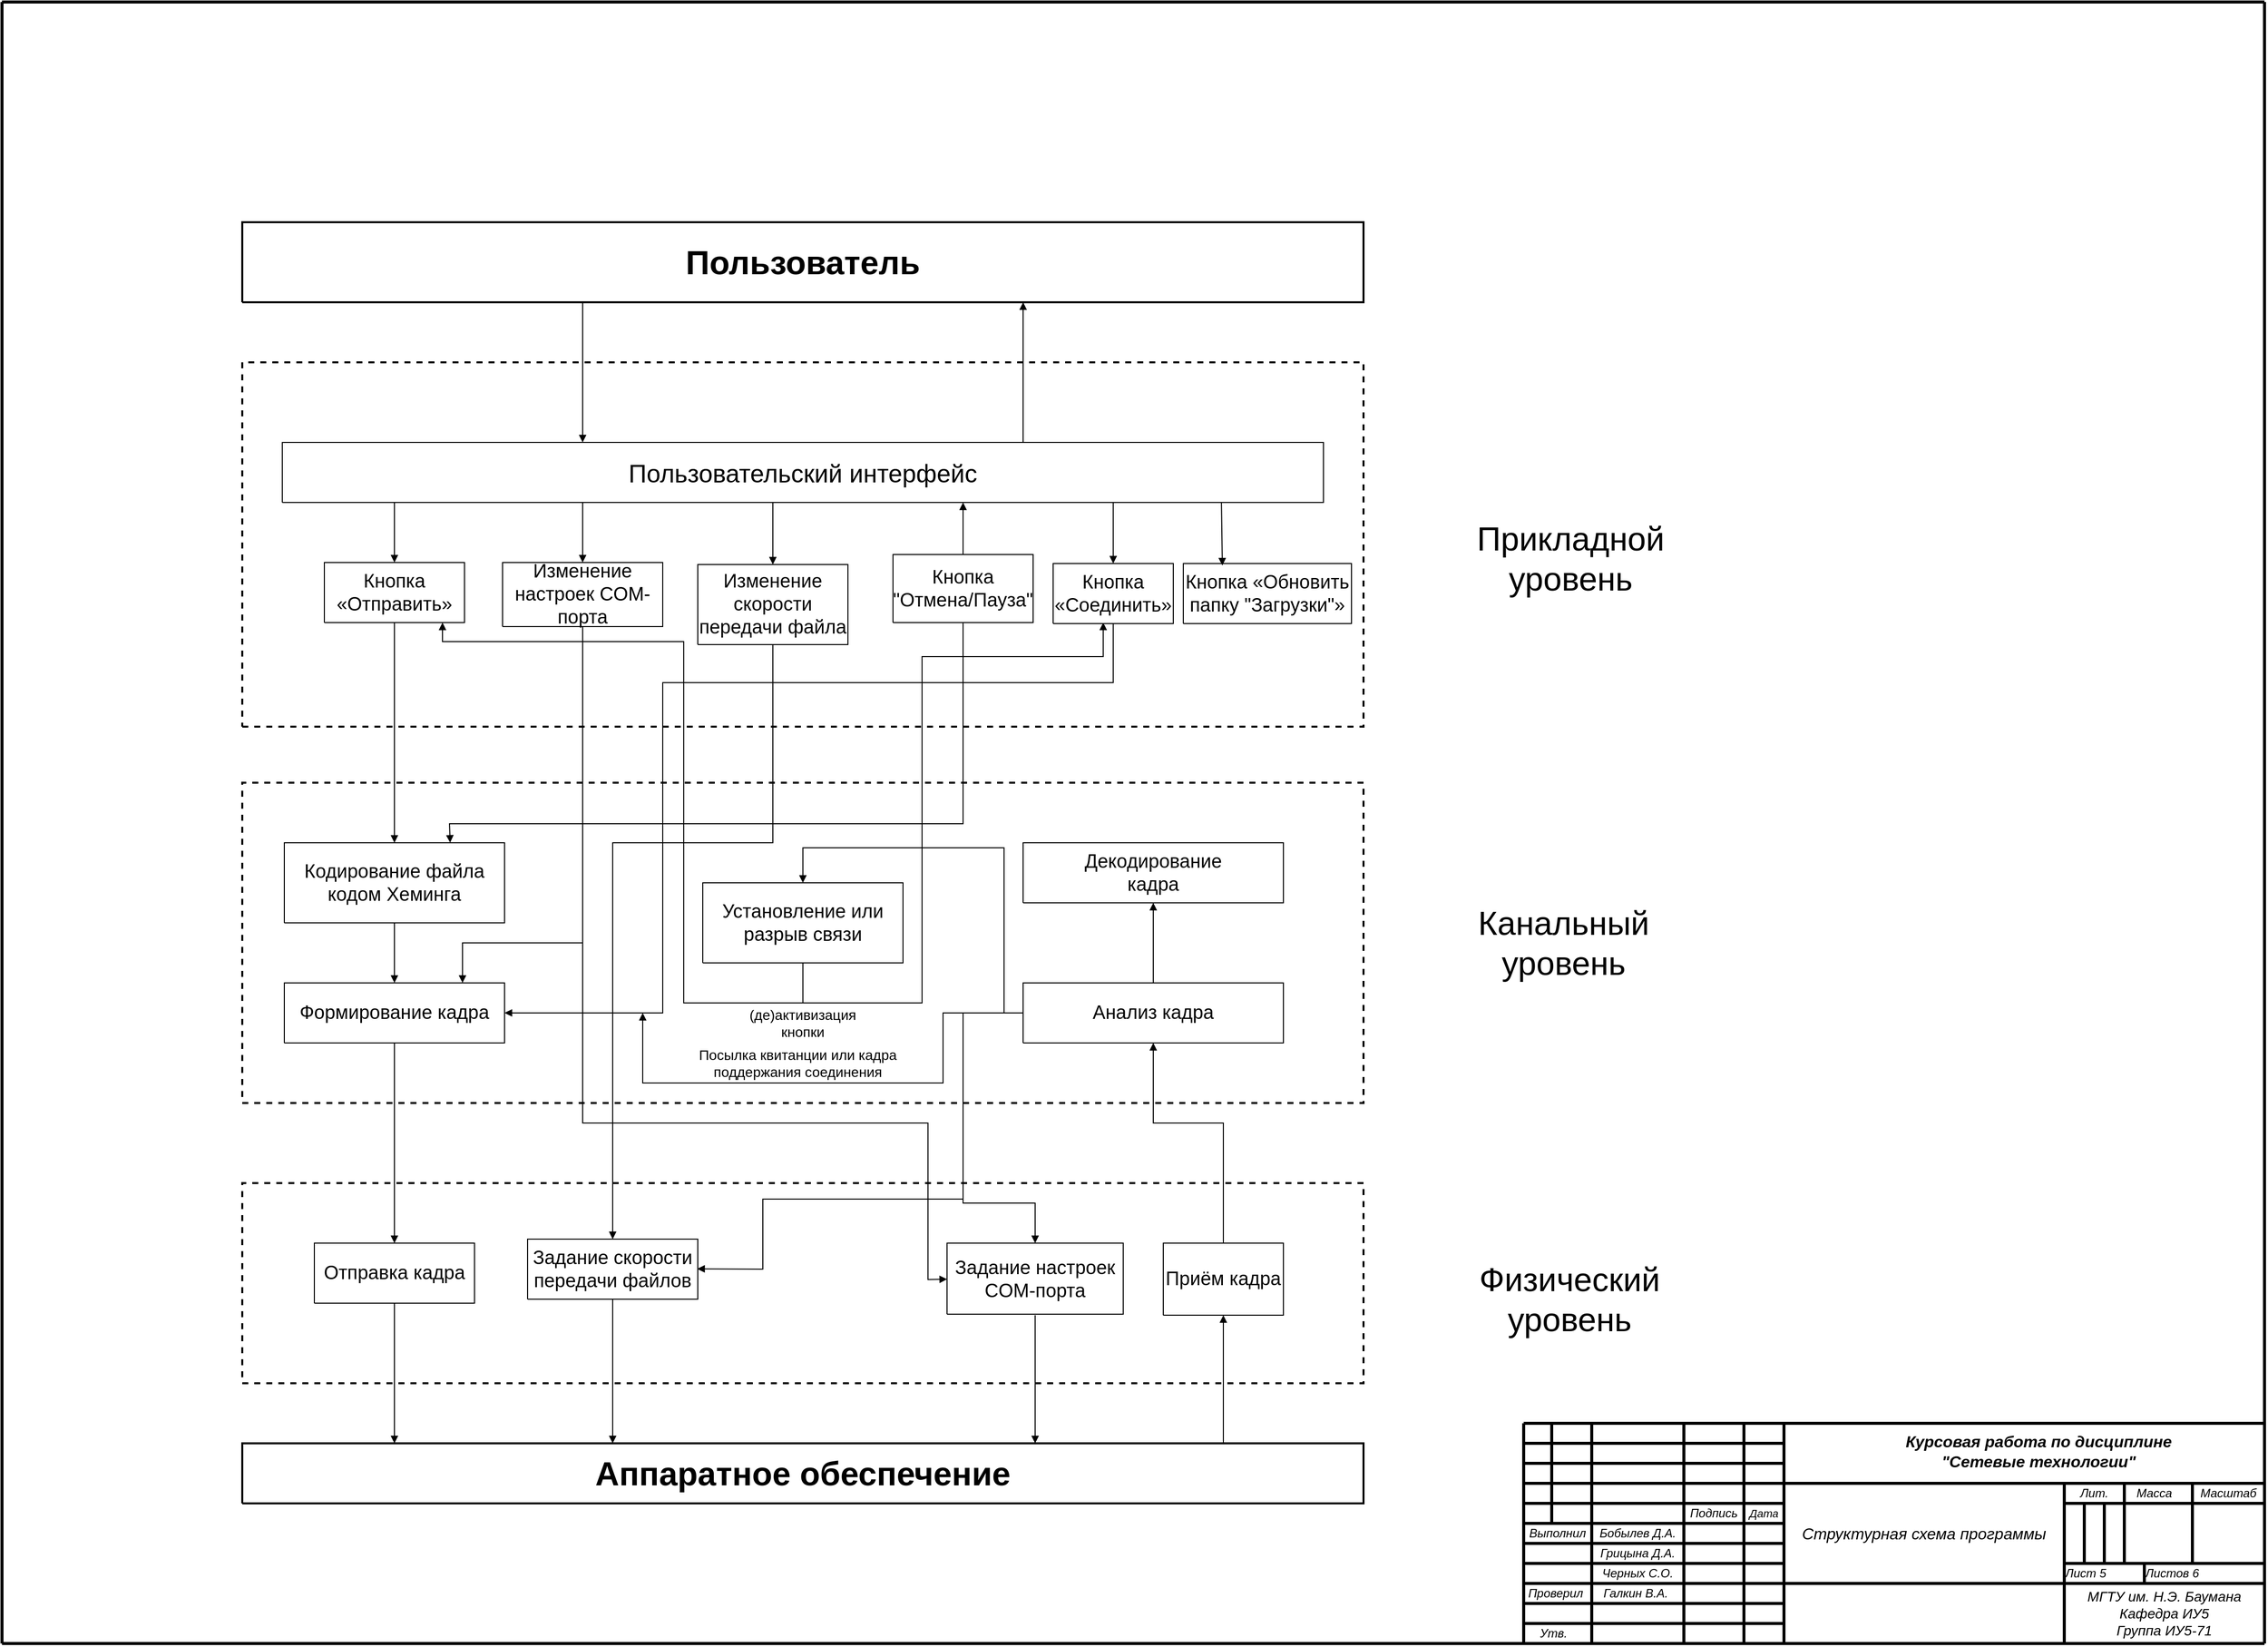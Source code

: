 <mxfile type="github" version="10.6.7"><diagram id="A2" name="A2"><mxGraphModel grid="1" shadow="0" math="0" pageHeight="1654" pageWidth="2336" pageScale="1" page="1" fold="1" arrows="1" connect="1" tooltips="1" guides="1" gridSize="10" dy="657" dx="1077"><root><mxCell id="0" /><mxCell id="1" parent="0" /><mxCell id="3" value="" parent="1" vertex="1" style="verticalAlign=middle;align=center;vsdxID=6;fillColor=#FFFFFF;gradientColor=none;fillOpacity=0;shape=stencil(nZBLDoAgDERP0z3SIyjew0SURgSD+Lu9kMZoXLhwN9O+tukAlrNpJg1SzDH4QW/URgNYgZTkjA4UkwJUgGXng+6DX1zLfmoymdXo17xh5zmRJ6Q42BWCfc2oJfdAr+Yv+AP9Cb7OJ3H/2JG1HNGz/84klThPVCc=);dashed=1;strokeColor=#000000;strokeWidth=2;labelBackgroundColor=none;rounded=0;html=1;whiteSpace=wrap;"><mxGeometry as="geometry" height="364" width="1120" y="364" x="280" /></mxCell><mxCell id="85" parent="1" style="vsdxID=4;edgeStyle=none;startArrow=none;endArrow=none;startSize=5;endSize=5;strokeWidth=3;strokeColor=#000000;spacingTop=0;spacingBottom=0;spacingLeft=0;spacingRight=0;verticalAlign=middle;html=1;labelBackgroundColor=none;rounded=0;" edge="1"><mxGeometry as="geometry" relative="1"><Array as="points" /><mxPoint as="sourcePoint" y="1644" x="2300" /><mxPoint as="targetPoint" y="4" x="2300" /></mxGeometry></mxCell><mxCell id="87" parent="1" style="vsdxID=103;edgeStyle=none;startArrow=block;endArrow=none;startSize=5;endSize=5;strokeColor=#000000;spacingTop=0;spacingBottom=0;spacingLeft=0;spacingRight=0;verticalAlign=middle;html=1;labelBackgroundColor=#FFFFFF;rounded=0;" edge="1"><mxGeometry as="geometry" relative="1"><mxPoint as="offset" y="20" x="10" /><Array as="points" /><mxPoint as="sourcePoint" y="304" x="1060" /><mxPoint as="targetPoint" y="444" x="1060" /></mxGeometry></mxCell><mxCell id="86" parent="1" style="vsdxID=98;edgeStyle=none;startArrow=none;endArrow=block;startSize=5;endSize=5;strokeColor=#000000;spacingTop=0;spacingBottom=0;spacingLeft=0;spacingRight=0;verticalAlign=middle;html=1;labelBackgroundColor=#FFFFFF;rounded=0;" edge="1"><mxGeometry as="geometry" relative="1"><mxPoint as="offset" y="20" x="10" /><Array as="points" /><mxPoint as="sourcePoint" y="304" x="620" /><mxPoint as="targetPoint" y="444" x="620" /></mxGeometry></mxCell><mxCell id="84" parent="1" style="vsdxID=3;edgeStyle=none;startArrow=none;endArrow=none;startSize=5;endSize=5;strokeWidth=3;strokeColor=#000000;spacingTop=0;spacingBottom=0;spacingLeft=0;spacingRight=0;verticalAlign=middle;html=1;labelBackgroundColor=none;rounded=0;" edge="1"><mxGeometry as="geometry" relative="1"><mxPoint as="offset" /><Array as="points" /><mxPoint as="sourcePoint" y="1644" x="40" /><mxPoint as="targetPoint" y="1644" x="2300" /></mxGeometry></mxCell><mxCell id="83" parent="1" style="vsdxID=2;edgeStyle=none;startArrow=none;endArrow=none;startSize=5;endSize=5;strokeWidth=3;strokeColor=#000000;spacingTop=0;spacingBottom=0;spacingLeft=0;spacingRight=0;verticalAlign=middle;html=1;labelBackgroundColor=none;rounded=0;" edge="1"><mxGeometry as="geometry" relative="1"><mxPoint as="offset" /><Array as="points" /><mxPoint as="sourcePoint" y="4" x="40" /><mxPoint as="targetPoint" y="4" x="2300" /></mxGeometry></mxCell><mxCell id="82" parent="1" style="vsdxID=1;edgeStyle=none;startArrow=none;endArrow=none;startSize=5;endSize=5;strokeWidth=3;strokeColor=#000000;spacingTop=0;spacingBottom=0;spacingLeft=0;spacingRight=0;verticalAlign=middle;html=1;labelBackgroundColor=none;rounded=0;" edge="1"><mxGeometry as="geometry" relative="1"><Array as="points" /><mxPoint as="sourcePoint" y="4" x="40" /><mxPoint as="targetPoint" y="1644" x="40" /></mxGeometry></mxCell><mxCell id="157" parent="1" style="vsdxID=78;edgeStyle=none;startArrow=none;endArrow=none;startSize=5;endSize=5;strokeWidth=3;strokeColor=#000000;spacingTop=0;spacingBottom=0;spacingLeft=0;spacingRight=0;verticalAlign=middle;html=1;labelBackgroundColor=#FFFFFF;rounded=0;" edge="1"><mxGeometry as="geometry" relative="1"><mxPoint as="offset" x="10" /><Array as="points" /><mxPoint as="sourcePoint" y="1564" x="2180" /><mxPoint as="targetPoint" y="1584" x="2180" /></mxGeometry></mxCell><mxCell id="156" parent="1" style="vsdxID=77;edgeStyle=none;startArrow=none;endArrow=none;startSize=5;endSize=5;strokeWidth=3;strokeColor=#000000;spacingTop=0;spacingBottom=0;spacingLeft=0;spacingRight=0;verticalAlign=middle;html=1;labelBackgroundColor=#FFFFFF;rounded=0;" edge="1"><mxGeometry as="geometry" relative="1"><mxPoint as="offset" x="10" /><Array as="points" /><mxPoint as="sourcePoint" y="1504" x="2120" /><mxPoint as="targetPoint" y="1564" x="2120" /></mxGeometry></mxCell><mxCell id="155" parent="1" style="vsdxID=76;edgeStyle=none;startArrow=none;endArrow=none;startSize=5;endSize=5;strokeWidth=3;strokeColor=#000000;spacingTop=0;spacingBottom=0;spacingLeft=0;spacingRight=0;verticalAlign=middle;html=1;labelBackgroundColor=#FFFFFF;rounded=0;" edge="1"><mxGeometry as="geometry" relative="1"><mxPoint as="offset" x="10" /><Array as="points" /><mxPoint as="sourcePoint" y="1504" x="2140" /><mxPoint as="targetPoint" y="1564" x="2140" /></mxGeometry></mxCell><mxCell id="154" parent="1" style="vsdxID=75;edgeStyle=none;startArrow=none;endArrow=none;startSize=5;endSize=5;strokeWidth=3;strokeColor=#000000;spacingTop=0;spacingBottom=0;spacingLeft=0;spacingRight=0;verticalAlign=middle;html=1;labelBackgroundColor=#FFFFFF;rounded=0;" edge="1"><mxGeometry as="geometry" relative="1"><mxPoint as="offset" /><Array as="points" /><mxPoint as="sourcePoint" y="1504" x="2160" /><mxPoint as="targetPoint" y="1504" x="2228" /></mxGeometry></mxCell><mxCell id="153" parent="1" style="vsdxID=74;edgeStyle=none;startArrow=none;endArrow=none;startSize=5;endSize=5;strokeWidth=3;strokeColor=#000000;spacingTop=0;spacingBottom=0;spacingLeft=0;spacingRight=0;verticalAlign=middle;html=1;labelBackgroundColor=#FFFFFF;rounded=0;" edge="1"><mxGeometry as="geometry" relative="1"><mxPoint as="offset" x="10" /><Array as="points" /><mxPoint as="sourcePoint" y="1484" x="2160" /><mxPoint as="targetPoint" y="1564" x="2160" /></mxGeometry></mxCell><mxCell id="152" parent="1" style="vsdxID=73;edgeStyle=none;startArrow=none;endArrow=none;startSize=5;endSize=5;strokeWidth=3;strokeColor=#000000;spacingTop=0;spacingBottom=0;spacingLeft=0;spacingRight=0;verticalAlign=middle;html=1;labelBackgroundColor=#FFFFFF;rounded=0;" edge="1"><mxGeometry as="geometry" relative="1"><mxPoint as="offset" x="10" /><Array as="points" /><mxPoint as="sourcePoint" y="1484" x="2228" /><mxPoint as="targetPoint" y="1564" x="2228" /></mxGeometry></mxCell><mxCell id="151" parent="1" style="vsdxID=72;edgeStyle=none;startArrow=none;endArrow=none;startSize=5;endSize=5;strokeWidth=3;strokeColor=#000000;spacingTop=0;spacingBottom=0;spacingLeft=0;spacingRight=0;verticalAlign=middle;html=1;labelBackgroundColor=#FFFFFF;rounded=0;" edge="1"><mxGeometry as="geometry" relative="1"><mxPoint as="offset" /><Array as="points" /><mxPoint as="sourcePoint" y="1564" x="2100" /><mxPoint as="targetPoint" y="1564" x="2300" /></mxGeometry></mxCell><mxCell id="150" parent="1" style="vsdxID=71;edgeStyle=none;startArrow=none;endArrow=none;startSize=5;endSize=5;strokeWidth=3;strokeColor=#000000;spacingTop=0;spacingBottom=0;spacingLeft=0;spacingRight=0;verticalAlign=middle;html=1;labelBackgroundColor=#FFFFFF;rounded=0;" edge="1"><mxGeometry as="geometry" relative="1"><mxPoint as="offset" /><Array as="points" /><mxPoint as="sourcePoint" y="1504" x="2300" /><mxPoint as="targetPoint" y="1504" x="2228" /></mxGeometry></mxCell><mxCell id="149" parent="1" style="vsdxID=70;edgeStyle=none;startArrow=none;endArrow=none;startSize=5;endSize=5;strokeWidth=3;strokeColor=#000000;spacingTop=0;spacingBottom=0;spacingLeft=0;spacingRight=0;verticalAlign=middle;html=1;labelBackgroundColor=#FFFFFF;rounded=0;" edge="1"><mxGeometry as="geometry" relative="1"><mxPoint as="offset" /><Array as="points" /><mxPoint as="sourcePoint" y="1504" x="2100" /><mxPoint as="targetPoint" y="1504" x="2160" /></mxGeometry></mxCell><mxCell id="148" parent="1" style="vsdxID=69;edgeStyle=none;startArrow=none;endArrow=none;startSize=5;endSize=5;strokeWidth=3;strokeColor=#000000;spacingTop=0;spacingBottom=0;spacingLeft=0;spacingRight=0;verticalAlign=middle;html=1;labelBackgroundColor=#FFFFFF;rounded=0;" edge="1"><mxGeometry as="geometry" relative="1"><mxPoint as="offset" /><Array as="points" /><mxPoint as="sourcePoint" y="1584" x="2100" /><mxPoint as="targetPoint" y="1584" x="1820" /></mxGeometry></mxCell><mxCell id="147" parent="1" style="vsdxID=68;edgeStyle=none;startArrow=none;endArrow=none;startSize=5;endSize=5;strokeWidth=3;strokeColor=#000000;spacingTop=0;spacingBottom=0;spacingLeft=0;spacingRight=0;verticalAlign=middle;html=1;labelBackgroundColor=#FFFFFF;rounded=0;" edge="1"><mxGeometry as="geometry" relative="1"><mxPoint as="offset" x="10" /><Array as="points" /><mxPoint as="sourcePoint" y="1484" x="2100" /><mxPoint as="targetPoint" y="1644" x="2100" /></mxGeometry></mxCell><mxCell id="146" parent="1" style="vsdxID=67;edgeStyle=none;startArrow=none;endArrow=none;startSize=5;endSize=5;strokeWidth=3;strokeColor=#000000;spacingTop=0;spacingBottom=0;spacingLeft=0;spacingRight=0;verticalAlign=middle;html=1;labelBackgroundColor=#FFFFFF;rounded=0;" edge="1"><mxGeometry as="geometry" relative="1"><mxPoint as="offset" /><Array as="points" /><mxPoint as="sourcePoint" y="1584" x="2100" /><mxPoint as="targetPoint" y="1584" x="2300" /></mxGeometry></mxCell><mxCell id="158" parent="1" style="vsdxID=138;edgeStyle=none;startArrow=none;endArrow=none;startSize=5;endSize=5;strokeWidth=3;strokeColor=#000000;spacingTop=0;spacingBottom=0;spacingLeft=0;spacingRight=0;verticalAlign=middle;html=1;labelBackgroundColor=#FFFFFF;rounded=0;" edge="1"><mxGeometry as="geometry" relative="1"><mxPoint as="offset" /><Array as="points" /><mxPoint as="sourcePoint" y="1524" x="1628" /><mxPoint as="targetPoint" y="1524" x="1720" /></mxGeometry></mxCell><mxCell id="145" parent="1" style="vsdxID=66;edgeStyle=none;startArrow=none;endArrow=none;startSize=5;endSize=5;strokeWidth=3;strokeColor=#000000;spacingTop=0;spacingBottom=0;spacingLeft=0;spacingRight=0;verticalAlign=middle;html=1;labelBackgroundColor=#FFFFFF;rounded=0;" edge="1"><mxGeometry as="geometry" relative="1"><mxPoint as="offset" /><Array as="points" /><mxPoint as="sourcePoint" y="1484" x="1820" /><mxPoint as="targetPoint" y="1484" x="2300" /></mxGeometry></mxCell><mxCell id="144" parent="1" style="vsdxID=65;edgeStyle=none;startArrow=none;endArrow=none;startSize=5;endSize=5;strokeWidth=3;strokeColor=#000000;spacingTop=0;spacingBottom=0;spacingLeft=0;spacingRight=0;verticalAlign=middle;html=1;labelBackgroundColor=#FFFFFF;rounded=0;" edge="1"><mxGeometry as="geometry" relative="1"><mxPoint as="offset" /><Array as="points" /><mxPoint as="sourcePoint" y="1624" x="1628" /><mxPoint as="targetPoint" y="1624" x="1720" /></mxGeometry></mxCell><mxCell id="143" value="" parent="1" style="vsdxID=64;edgeStyle=none;startArrow=none;endArrow=none;startSize=5;endSize=5;strokeWidth=3;strokeColor=#000000;spacingTop=0;spacingBottom=0;spacingLeft=0;spacingRight=0;verticalAlign=middle;html=1;labelBackgroundColor=#FFFFFF;rounded=0;align=center;" edge="1"><mxGeometry as="geometry" relative="1"><mxPoint as="offset" /><Array as="points" /><mxPoint as="sourcePoint" y="1624" x="1588" /><mxPoint as="targetPoint" y="1624" x="1628" /></mxGeometry></mxCell><mxCell id="142" parent="1" style="vsdxID=63;edgeStyle=none;startArrow=none;endArrow=none;startSize=5;endSize=5;strokeWidth=3;strokeColor=#000000;spacingTop=0;spacingBottom=0;spacingLeft=0;spacingRight=0;verticalAlign=middle;html=1;labelBackgroundColor=#FFFFFF;rounded=0;" edge="1"><mxGeometry as="geometry" relative="1"><mxPoint as="offset" /><Array as="points" /><mxPoint as="sourcePoint" y="1624" x="1560" /><mxPoint as="targetPoint" y="1624" x="1588" /></mxGeometry></mxCell><mxCell id="141" parent="1" style="vsdxID=62;edgeStyle=none;startArrow=none;endArrow=none;startSize=5;endSize=5;strokeWidth=3;strokeColor=#000000;spacingTop=0;spacingBottom=0;spacingLeft=0;spacingRight=0;verticalAlign=middle;html=1;labelBackgroundColor=#FFFFFF;rounded=0;" edge="1"><mxGeometry as="geometry" relative="1"><mxPoint as="offset" /><Array as="points" /><mxPoint as="sourcePoint" y="1624" x="1780" /><mxPoint as="targetPoint" y="1624" x="1820" /></mxGeometry></mxCell><mxCell id="140" parent="1" style="vsdxID=61;edgeStyle=none;startArrow=none;endArrow=none;startSize=5;endSize=5;strokeWidth=3;strokeColor=#000000;spacingTop=0;spacingBottom=0;spacingLeft=0;spacingRight=0;verticalAlign=middle;html=1;labelBackgroundColor=#FFFFFF;rounded=0;" edge="1"><mxGeometry as="geometry" relative="1"><mxPoint as="offset" /><Array as="points" /><mxPoint as="sourcePoint" y="1624" x="1720" /><mxPoint as="targetPoint" y="1624" x="1780" /></mxGeometry></mxCell><mxCell id="139" parent="1" style="vsdxID=60;edgeStyle=none;startArrow=none;endArrow=none;startSize=5;endSize=5;strokeWidth=3;strokeColor=#000000;spacingTop=0;spacingBottom=0;spacingLeft=0;spacingRight=0;verticalAlign=middle;html=1;labelBackgroundColor=#FFFFFF;rounded=0;" edge="1"><mxGeometry as="geometry" relative="1"><mxPoint as="offset" /><Array as="points" /><mxPoint as="sourcePoint" y="1604" x="1628" /><mxPoint as="targetPoint" y="1604" x="1720" /></mxGeometry></mxCell><mxCell id="138" value="" parent="1" style="vsdxID=59;edgeStyle=none;startArrow=none;endArrow=none;startSize=5;endSize=5;strokeWidth=3;strokeColor=#000000;spacingTop=0;spacingBottom=0;spacingLeft=0;spacingRight=0;verticalAlign=middle;html=1;labelBackgroundColor=#FFFFFF;rounded=0;align=center;" edge="1"><mxGeometry as="geometry" relative="1"><mxPoint as="offset" /><Array as="points" /><mxPoint as="sourcePoint" y="1604" x="1588" /><mxPoint as="targetPoint" y="1604" x="1628" /></mxGeometry></mxCell><mxCell id="137" parent="1" style="vsdxID=58;edgeStyle=none;startArrow=none;endArrow=none;startSize=5;endSize=5;strokeWidth=3;strokeColor=#000000;spacingTop=0;spacingBottom=0;spacingLeft=0;spacingRight=0;verticalAlign=middle;html=1;labelBackgroundColor=#FFFFFF;rounded=0;" edge="1"><mxGeometry as="geometry" relative="1"><mxPoint as="offset" /><Array as="points" /><mxPoint as="sourcePoint" y="1604" x="1560" /><mxPoint as="targetPoint" y="1604" x="1588" /></mxGeometry></mxCell><mxCell id="136" parent="1" style="vsdxID=57;edgeStyle=none;startArrow=none;endArrow=none;startSize=5;endSize=5;strokeWidth=3;strokeColor=#000000;spacingTop=0;spacingBottom=0;spacingLeft=0;spacingRight=0;verticalAlign=middle;html=1;labelBackgroundColor=#FFFFFF;rounded=0;" edge="1"><mxGeometry as="geometry" relative="1"><mxPoint as="offset" /><Array as="points" /><mxPoint as="sourcePoint" y="1604" x="1780" /><mxPoint as="targetPoint" y="1604" x="1820" /></mxGeometry></mxCell><mxCell id="135" parent="1" style="vsdxID=56;edgeStyle=none;startArrow=none;endArrow=none;startSize=5;endSize=5;strokeWidth=3;strokeColor=#000000;spacingTop=0;spacingBottom=0;spacingLeft=0;spacingRight=0;verticalAlign=middle;html=1;labelBackgroundColor=#FFFFFF;rounded=0;" edge="1"><mxGeometry as="geometry" relative="1"><mxPoint as="offset" /><Array as="points" /><mxPoint as="sourcePoint" y="1604" x="1720" /><mxPoint as="targetPoint" y="1604" x="1780" /></mxGeometry></mxCell><mxCell id="134" parent="1" style="vsdxID=55;edgeStyle=none;startArrow=none;endArrow=none;startSize=5;endSize=5;strokeWidth=3;strokeColor=#000000;spacingTop=0;spacingBottom=0;spacingLeft=0;spacingRight=0;verticalAlign=middle;html=1;labelBackgroundColor=#FFFFFF;rounded=0;" edge="1"><mxGeometry as="geometry" relative="1"><mxPoint as="offset" /><Array as="points" /><mxPoint as="sourcePoint" y="1584" x="1628" /><mxPoint as="targetPoint" y="1584" x="1720" /></mxGeometry></mxCell><mxCell id="133" value="" parent="1" style="vsdxID=54;edgeStyle=none;startArrow=none;endArrow=none;startSize=5;endSize=5;strokeWidth=3;strokeColor=#000000;spacingTop=0;spacingBottom=0;spacingLeft=0;spacingRight=0;verticalAlign=middle;html=1;labelBackgroundColor=#FFFFFF;rounded=0;align=center;" edge="1"><mxGeometry as="geometry" relative="1"><mxPoint as="offset" /><Array as="points" /><mxPoint as="sourcePoint" y="1584" x="1588" /><mxPoint as="targetPoint" y="1584" x="1628" /></mxGeometry></mxCell><mxCell id="132" parent="1" style="vsdxID=53;edgeStyle=none;startArrow=none;endArrow=none;startSize=5;endSize=5;strokeWidth=3;strokeColor=#000000;spacingTop=0;spacingBottom=0;spacingLeft=0;spacingRight=0;verticalAlign=middle;html=1;labelBackgroundColor=#FFFFFF;rounded=0;" edge="1"><mxGeometry as="geometry" relative="1"><mxPoint as="offset" /><Array as="points" /><mxPoint as="sourcePoint" y="1584" x="1560" /><mxPoint as="targetPoint" y="1584" x="1588" /></mxGeometry></mxCell><mxCell id="131" parent="1" style="vsdxID=52;edgeStyle=none;startArrow=none;endArrow=none;startSize=5;endSize=5;strokeWidth=3;strokeColor=#000000;spacingTop=0;spacingBottom=0;spacingLeft=0;spacingRight=0;verticalAlign=middle;html=1;labelBackgroundColor=#FFFFFF;rounded=0;" edge="1"><mxGeometry as="geometry" relative="1"><mxPoint as="offset" /><Array as="points" /><mxPoint as="sourcePoint" y="1584" x="1780" /><mxPoint as="targetPoint" y="1584" x="1820" /></mxGeometry></mxCell><mxCell id="130" parent="1" style="vsdxID=51;edgeStyle=none;startArrow=none;endArrow=none;startSize=5;endSize=5;strokeWidth=3;strokeColor=#000000;spacingTop=0;spacingBottom=0;spacingLeft=0;spacingRight=0;verticalAlign=middle;html=1;labelBackgroundColor=#FFFFFF;rounded=0;" edge="1"><mxGeometry as="geometry" relative="1"><mxPoint as="offset" /><Array as="points" /><mxPoint as="sourcePoint" y="1584" x="1720" /><mxPoint as="targetPoint" y="1584" x="1780" /></mxGeometry></mxCell><mxCell id="129" parent="1" style="vsdxID=50;edgeStyle=none;startArrow=none;endArrow=none;startSize=5;endSize=5;strokeWidth=3;strokeColor=#000000;spacingTop=0;spacingBottom=0;spacingLeft=0;spacingRight=0;verticalAlign=middle;html=1;labelBackgroundColor=#FFFFFF;rounded=0;" edge="1"><mxGeometry as="geometry" relative="1"><mxPoint as="offset" /><Array as="points" /><mxPoint as="sourcePoint" y="1564" x="1628" /><mxPoint as="targetPoint" y="1564" x="1720" /></mxGeometry></mxCell><mxCell id="128" value="" parent="1" style="vsdxID=49;edgeStyle=none;startArrow=none;endArrow=none;startSize=5;endSize=5;strokeWidth=3;strokeColor=#000000;spacingTop=0;spacingBottom=0;spacingLeft=0;spacingRight=0;verticalAlign=middle;html=1;labelBackgroundColor=#FFFFFF;rounded=0;align=center;" edge="1"><mxGeometry as="geometry" relative="1"><mxPoint as="offset" /><Array as="points" /><mxPoint as="sourcePoint" y="1564" x="1588" /><mxPoint as="targetPoint" y="1564" x="1628" /></mxGeometry></mxCell><mxCell id="127" parent="1" style="vsdxID=48;edgeStyle=none;startArrow=none;endArrow=none;startSize=5;endSize=5;strokeWidth=3;strokeColor=#000000;spacingTop=0;spacingBottom=0;spacingLeft=0;spacingRight=0;verticalAlign=middle;html=1;labelBackgroundColor=#FFFFFF;rounded=0;" edge="1"><mxGeometry as="geometry" relative="1"><mxPoint as="offset" /><Array as="points" /><mxPoint as="sourcePoint" y="1564" x="1560" /><mxPoint as="targetPoint" y="1564" x="1588" /></mxGeometry></mxCell><mxCell id="126" parent="1" style="vsdxID=47;edgeStyle=none;startArrow=none;endArrow=none;startSize=5;endSize=5;strokeWidth=3;strokeColor=#000000;spacingTop=0;spacingBottom=0;spacingLeft=0;spacingRight=0;verticalAlign=middle;html=1;labelBackgroundColor=#FFFFFF;rounded=0;" edge="1"><mxGeometry as="geometry" relative="1"><mxPoint as="offset" /><Array as="points" /><mxPoint as="sourcePoint" y="1564" x="1780" /><mxPoint as="targetPoint" y="1564" x="1820" /></mxGeometry></mxCell><mxCell id="125" parent="1" style="vsdxID=46;edgeStyle=none;startArrow=none;endArrow=none;startSize=5;endSize=5;strokeWidth=3;strokeColor=#000000;spacingTop=0;spacingBottom=0;spacingLeft=0;spacingRight=0;verticalAlign=middle;html=1;labelBackgroundColor=#FFFFFF;rounded=0;" edge="1"><mxGeometry as="geometry" relative="1"><mxPoint as="offset" /><Array as="points" /><mxPoint as="sourcePoint" y="1564" x="1720" /><mxPoint as="targetPoint" y="1564" x="1780" /></mxGeometry></mxCell><mxCell id="124" parent="1" style="vsdxID=45;edgeStyle=none;startArrow=none;endArrow=none;startSize=5;endSize=5;strokeWidth=3;strokeColor=#000000;spacingTop=0;spacingBottom=0;spacingLeft=0;spacingRight=0;verticalAlign=middle;html=1;labelBackgroundColor=#FFFFFF;rounded=0;" edge="1"><mxGeometry as="geometry" relative="1"><mxPoint as="offset" /><Array as="points" /><mxPoint as="sourcePoint" y="1544" x="1628" /><mxPoint as="targetPoint" y="1544" x="1720" /></mxGeometry></mxCell><mxCell id="123" value="" parent="1" style="vsdxID=44;edgeStyle=none;startArrow=none;endArrow=none;startSize=5;endSize=5;strokeWidth=3;strokeColor=#000000;spacingTop=0;spacingBottom=0;spacingLeft=0;spacingRight=0;verticalAlign=middle;html=1;labelBackgroundColor=#FFFFFF;rounded=0;align=center;" edge="1"><mxGeometry as="geometry" relative="1"><mxPoint as="offset" /><Array as="points" /><mxPoint as="sourcePoint" y="1544" x="1588" /><mxPoint as="targetPoint" y="1544" x="1628" /></mxGeometry></mxCell><mxCell id="122" parent="1" style="vsdxID=43;edgeStyle=none;startArrow=none;endArrow=none;startSize=5;endSize=5;strokeWidth=3;strokeColor=#000000;spacingTop=0;spacingBottom=0;spacingLeft=0;spacingRight=0;verticalAlign=middle;html=1;labelBackgroundColor=#FFFFFF;rounded=0;" edge="1"><mxGeometry as="geometry" relative="1"><mxPoint as="offset" /><Array as="points" /><mxPoint as="sourcePoint" y="1544" x="1560" /><mxPoint as="targetPoint" y="1544" x="1588" /></mxGeometry></mxCell><mxCell id="121" parent="1" style="vsdxID=42;edgeStyle=none;startArrow=none;endArrow=none;startSize=5;endSize=5;strokeWidth=3;strokeColor=#000000;spacingTop=0;spacingBottom=0;spacingLeft=0;spacingRight=0;verticalAlign=middle;html=1;labelBackgroundColor=#FFFFFF;rounded=0;" edge="1"><mxGeometry as="geometry" relative="1"><mxPoint as="offset" /><Array as="points" /><mxPoint as="sourcePoint" y="1544" x="1780" /><mxPoint as="targetPoint" y="1544" x="1820" /></mxGeometry></mxCell><mxCell id="120" parent="1" style="vsdxID=41;edgeStyle=none;startArrow=none;endArrow=none;startSize=5;endSize=5;strokeWidth=3;strokeColor=#000000;spacingTop=0;spacingBottom=0;spacingLeft=0;spacingRight=0;verticalAlign=middle;html=1;labelBackgroundColor=#FFFFFF;rounded=0;" edge="1"><mxGeometry as="geometry" relative="1"><mxPoint as="offset" /><Array as="points" /><mxPoint as="sourcePoint" y="1544" x="1720" /><mxPoint as="targetPoint" y="1544" x="1780" /></mxGeometry></mxCell><mxCell id="119" parent="1" style="vsdxID=40;edgeStyle=none;startArrow=none;endArrow=none;startSize=5;endSize=5;strokeWidth=3;strokeColor=#000000;spacingTop=0;spacingBottom=0;spacingLeft=0;spacingRight=0;verticalAlign=middle;html=1;labelBackgroundColor=#FFFFFF;rounded=0;" edge="1"><mxGeometry as="geometry" relative="1"><mxPoint as="offset" /><Array as="points" /><mxPoint as="sourcePoint" y="1524" x="1628" /><mxPoint as="targetPoint" y="1524" x="1720" /></mxGeometry></mxCell><mxCell id="118" value="" parent="1" style="vsdxID=39;edgeStyle=none;startArrow=none;endArrow=none;startSize=5;endSize=5;strokeWidth=3;strokeColor=#000000;spacingTop=0;spacingBottom=0;spacingLeft=0;spacingRight=0;verticalAlign=middle;html=1;labelBackgroundColor=#FFFFFF;rounded=0;align=center;" edge="1"><mxGeometry as="geometry" relative="1"><mxPoint as="offset" /><Array as="points" /><mxPoint as="sourcePoint" y="1524" x="1588" /><mxPoint as="targetPoint" y="1524" x="1628" /></mxGeometry></mxCell><mxCell id="117" parent="1" style="vsdxID=38;edgeStyle=none;startArrow=none;endArrow=none;startSize=5;endSize=5;strokeWidth=3;strokeColor=#000000;spacingTop=0;spacingBottom=0;spacingLeft=0;spacingRight=0;verticalAlign=middle;html=1;labelBackgroundColor=#FFFFFF;rounded=0;" edge="1"><mxGeometry as="geometry" relative="1"><mxPoint as="offset" /><Array as="points" /><mxPoint as="sourcePoint" y="1524" x="1560" /><mxPoint as="targetPoint" y="1524" x="1588" /></mxGeometry></mxCell><mxCell id="116" parent="1" style="vsdxID=37;edgeStyle=none;startArrow=none;endArrow=none;startSize=5;endSize=5;strokeWidth=3;strokeColor=#000000;spacingTop=0;spacingBottom=0;spacingLeft=0;spacingRight=0;verticalAlign=middle;html=1;labelBackgroundColor=#FFFFFF;rounded=0;" edge="1"><mxGeometry as="geometry" relative="1"><mxPoint as="offset" /><Array as="points" /><mxPoint as="sourcePoint" y="1524" x="1780" /><mxPoint as="targetPoint" y="1524" x="1820" /></mxGeometry></mxCell><mxCell id="115" parent="1" style="vsdxID=36;edgeStyle=none;startArrow=none;endArrow=none;startSize=5;endSize=5;strokeWidth=3;strokeColor=#000000;spacingTop=0;spacingBottom=0;spacingLeft=0;spacingRight=0;verticalAlign=middle;html=1;labelBackgroundColor=#FFFFFF;rounded=0;" edge="1"><mxGeometry as="geometry" relative="1"><mxPoint as="offset" /><Array as="points" /><mxPoint as="sourcePoint" y="1524" x="1720" /><mxPoint as="targetPoint" y="1524" x="1780" /></mxGeometry></mxCell><mxCell id="114" parent="1" style="vsdxID=35;edgeStyle=none;startArrow=none;endArrow=none;startSize=5;endSize=5;strokeWidth=3;strokeColor=#000000;spacingTop=0;spacingBottom=0;spacingLeft=0;spacingRight=0;verticalAlign=middle;html=1;labelBackgroundColor=#FFFFFF;rounded=0;" edge="1"><mxGeometry as="geometry" relative="1"><mxPoint as="offset" /><Array as="points" /><mxPoint as="sourcePoint" y="1504" x="1628" /><mxPoint as="targetPoint" y="1504" x="1720" /></mxGeometry></mxCell><mxCell id="113" value="" parent="1" style="vsdxID=34;edgeStyle=none;startArrow=none;endArrow=none;startSize=5;endSize=5;strokeWidth=3;strokeColor=#000000;spacingTop=0;spacingBottom=0;spacingLeft=0;spacingRight=0;verticalAlign=middle;html=1;labelBackgroundColor=#FFFFFF;rounded=0;align=center;" edge="1"><mxGeometry as="geometry" relative="1"><mxPoint as="offset" /><Array as="points" /><mxPoint as="sourcePoint" y="1504" x="1588" /><mxPoint as="targetPoint" y="1504" x="1628" /></mxGeometry></mxCell><mxCell id="112" parent="1" style="vsdxID=33;edgeStyle=none;startArrow=none;endArrow=none;startSize=5;endSize=5;strokeWidth=3;strokeColor=#000000;spacingTop=0;spacingBottom=0;spacingLeft=0;spacingRight=0;verticalAlign=middle;html=1;labelBackgroundColor=#FFFFFF;rounded=0;" edge="1"><mxGeometry as="geometry" relative="1"><mxPoint as="offset" /><Array as="points" /><mxPoint as="sourcePoint" y="1504" x="1560" /><mxPoint as="targetPoint" y="1504" x="1588" /></mxGeometry></mxCell><mxCell id="111" parent="1" style="vsdxID=32;edgeStyle=none;startArrow=none;endArrow=none;startSize=5;endSize=5;strokeWidth=3;strokeColor=#000000;spacingTop=0;spacingBottom=0;spacingLeft=0;spacingRight=0;verticalAlign=middle;html=1;labelBackgroundColor=#FFFFFF;rounded=0;" edge="1"><mxGeometry as="geometry" relative="1"><mxPoint as="offset" /><Array as="points" /><mxPoint as="sourcePoint" y="1504" x="1780" /><mxPoint as="targetPoint" y="1504" x="1820" /></mxGeometry></mxCell><mxCell id="110" parent="1" style="vsdxID=31;edgeStyle=none;startArrow=none;endArrow=none;startSize=5;endSize=5;strokeWidth=3;strokeColor=#000000;spacingTop=0;spacingBottom=0;spacingLeft=0;spacingRight=0;verticalAlign=middle;html=1;labelBackgroundColor=#FFFFFF;rounded=0;" edge="1"><mxGeometry as="geometry" relative="1"><mxPoint as="offset" /><Array as="points" /><mxPoint as="sourcePoint" y="1504" x="1720" /><mxPoint as="targetPoint" y="1504" x="1780" /></mxGeometry></mxCell><mxCell id="109" parent="1" style="vsdxID=30;edgeStyle=none;startArrow=none;endArrow=none;startSize=5;endSize=5;strokeWidth=3;strokeColor=#000000;spacingTop=0;spacingBottom=0;spacingLeft=0;spacingRight=0;verticalAlign=middle;html=1;labelBackgroundColor=#FFFFFF;rounded=0;" edge="1"><mxGeometry as="geometry" relative="1"><mxPoint as="offset" /><Array as="points" /><mxPoint as="sourcePoint" y="1484" x="1628" /><mxPoint as="targetPoint" y="1484" x="1720" /></mxGeometry></mxCell><mxCell id="108" value="" parent="1" style="vsdxID=29;edgeStyle=none;startArrow=none;endArrow=none;startSize=5;endSize=5;strokeWidth=3;strokeColor=#000000;spacingTop=0;spacingBottom=0;spacingLeft=0;spacingRight=0;verticalAlign=middle;html=1;labelBackgroundColor=#FFFFFF;rounded=0;align=center;" edge="1"><mxGeometry as="geometry" relative="1"><mxPoint as="offset" /><Array as="points" /><mxPoint as="sourcePoint" y="1484" x="1588" /><mxPoint as="targetPoint" y="1484" x="1628" /></mxGeometry></mxCell><mxCell id="107" parent="1" style="vsdxID=28;edgeStyle=none;startArrow=none;endArrow=none;startSize=5;endSize=5;strokeWidth=3;strokeColor=#000000;spacingTop=0;spacingBottom=0;spacingLeft=0;spacingRight=0;verticalAlign=middle;html=1;labelBackgroundColor=#FFFFFF;rounded=0;" edge="1"><mxGeometry as="geometry" relative="1"><mxPoint as="offset" /><Array as="points" /><mxPoint as="sourcePoint" y="1484" x="1560" /><mxPoint as="targetPoint" y="1484" x="1588" /></mxGeometry></mxCell><mxCell id="106" parent="1" style="vsdxID=27;edgeStyle=none;startArrow=none;endArrow=none;startSize=5;endSize=5;strokeWidth=3;strokeColor=#000000;spacingTop=0;spacingBottom=0;spacingLeft=0;spacingRight=0;verticalAlign=middle;html=1;labelBackgroundColor=#FFFFFF;rounded=0;" edge="1"><mxGeometry as="geometry" relative="1"><mxPoint as="offset" /><Array as="points" /><mxPoint as="sourcePoint" y="1484" x="1780" /><mxPoint as="targetPoint" y="1484" x="1820" /></mxGeometry></mxCell><mxCell id="105" parent="1" style="vsdxID=26;edgeStyle=none;startArrow=none;endArrow=none;startSize=5;endSize=5;strokeWidth=3;strokeColor=#000000;spacingTop=0;spacingBottom=0;spacingLeft=0;spacingRight=0;verticalAlign=middle;html=1;labelBackgroundColor=#FFFFFF;rounded=0;" edge="1"><mxGeometry as="geometry" relative="1"><mxPoint as="offset" /><Array as="points" /><mxPoint as="sourcePoint" y="1484" x="1720" /><mxPoint as="targetPoint" y="1484" x="1780" /></mxGeometry></mxCell><mxCell id="104" parent="1" style="vsdxID=25;edgeStyle=none;startArrow=none;endArrow=none;startSize=5;endSize=5;strokeWidth=3;strokeColor=#000000;spacingTop=0;spacingBottom=0;spacingLeft=0;spacingRight=0;verticalAlign=middle;html=1;labelBackgroundColor=#FFFFFF;rounded=0;" edge="1"><mxGeometry as="geometry" relative="1"><mxPoint as="offset" /><Array as="points" /><mxPoint as="sourcePoint" y="1464" x="1628" /><mxPoint as="targetPoint" y="1464" x="1720" /></mxGeometry></mxCell><mxCell id="103" value="" parent="1" style="vsdxID=24;edgeStyle=none;startArrow=none;endArrow=none;startSize=5;endSize=5;strokeWidth=3;strokeColor=#000000;spacingTop=0;spacingBottom=0;spacingLeft=0;spacingRight=0;verticalAlign=middle;html=1;labelBackgroundColor=#FFFFFF;rounded=0;align=center;" edge="1"><mxGeometry as="geometry" relative="1"><mxPoint as="offset" /><Array as="points" /><mxPoint as="sourcePoint" y="1464" x="1588" /><mxPoint as="targetPoint" y="1464" x="1628" /></mxGeometry></mxCell><mxCell id="102" parent="1" style="vsdxID=23;edgeStyle=none;startArrow=none;endArrow=none;startSize=5;endSize=5;strokeWidth=3;strokeColor=#000000;spacingTop=0;spacingBottom=0;spacingLeft=0;spacingRight=0;verticalAlign=middle;html=1;labelBackgroundColor=#FFFFFF;rounded=0;" edge="1"><mxGeometry as="geometry" relative="1"><mxPoint as="offset" /><Array as="points" /><mxPoint as="sourcePoint" y="1464" x="1560" /><mxPoint as="targetPoint" y="1464" x="1588" /></mxGeometry></mxCell><mxCell id="101" parent="1" style="vsdxID=22;edgeStyle=none;startArrow=none;endArrow=none;startSize=5;endSize=5;strokeWidth=3;strokeColor=#000000;spacingTop=0;spacingBottom=0;spacingLeft=0;spacingRight=0;verticalAlign=middle;html=1;labelBackgroundColor=#FFFFFF;rounded=0;" edge="1"><mxGeometry as="geometry" relative="1"><mxPoint as="offset" /><Array as="points" /><mxPoint as="sourcePoint" y="1464" x="1780" /><mxPoint as="targetPoint" y="1464" x="1820" /></mxGeometry></mxCell><mxCell id="100" parent="1" style="vsdxID=21;edgeStyle=none;startArrow=none;endArrow=none;startSize=5;endSize=5;strokeWidth=3;strokeColor=#000000;spacingTop=0;spacingBottom=0;spacingLeft=0;spacingRight=0;verticalAlign=middle;html=1;labelBackgroundColor=#FFFFFF;rounded=0;" edge="1"><mxGeometry as="geometry" relative="1"><mxPoint as="offset" /><Array as="points" /><mxPoint as="sourcePoint" y="1464" x="1720" /><mxPoint as="targetPoint" y="1464" x="1780" /></mxGeometry></mxCell><mxCell id="99" parent="1" style="vsdxID=20;edgeStyle=none;startArrow=none;endArrow=none;startSize=5;endSize=5;strokeWidth=3;strokeColor=#000000;spacingTop=0;spacingBottom=0;spacingLeft=0;spacingRight=0;verticalAlign=middle;html=1;labelBackgroundColor=#FFFFFF;rounded=0;" edge="1"><mxGeometry as="geometry" relative="1"><mxPoint as="offset" /><Array as="points" /><mxPoint as="sourcePoint" y="1444" x="1628" /><mxPoint as="targetPoint" y="1444" x="1720" /></mxGeometry></mxCell><mxCell id="98" value="" parent="1" style="vsdxID=19;edgeStyle=none;startArrow=none;endArrow=none;startSize=5;endSize=5;strokeWidth=3;strokeColor=#000000;spacingTop=0;spacingBottom=0;spacingLeft=0;spacingRight=0;verticalAlign=middle;html=1;labelBackgroundColor=#FFFFFF;rounded=0;align=center;" edge="1"><mxGeometry as="geometry" relative="1"><mxPoint as="offset" /><Array as="points" /><mxPoint as="sourcePoint" y="1444" x="1588" /><mxPoint as="targetPoint" y="1444" x="1628" /></mxGeometry></mxCell><mxCell id="97" parent="1" style="vsdxID=18;edgeStyle=none;startArrow=none;endArrow=none;startSize=5;endSize=5;strokeWidth=3;strokeColor=#000000;spacingTop=0;spacingBottom=0;spacingLeft=0;spacingRight=0;verticalAlign=middle;html=1;labelBackgroundColor=#FFFFFF;rounded=0;" edge="1"><mxGeometry as="geometry" relative="1"><mxPoint as="offset" /><Array as="points" /><mxPoint as="sourcePoint" y="1444" x="1560" /><mxPoint as="targetPoint" y="1444" x="1588" /></mxGeometry></mxCell><mxCell id="96" parent="1" style="vsdxID=17;edgeStyle=none;startArrow=none;endArrow=none;startSize=5;endSize=5;strokeWidth=3;strokeColor=#000000;spacingTop=0;spacingBottom=0;spacingLeft=0;spacingRight=0;verticalAlign=middle;html=1;labelBackgroundColor=#FFFFFF;rounded=0;" edge="1"><mxGeometry as="geometry" relative="1"><mxPoint as="offset" x="10" /><Array as="points" /><mxPoint as="sourcePoint" y="1424" x="1588" /><mxPoint as="targetPoint" y="1524" x="1588" /></mxGeometry></mxCell><mxCell id="95" parent="1" style="vsdxID=16;edgeStyle=none;startArrow=none;endArrow=none;startSize=5;endSize=5;strokeWidth=3;strokeColor=#000000;spacingTop=0;spacingBottom=0;spacingLeft=0;spacingRight=0;verticalAlign=middle;html=1;labelBackgroundColor=#FFFFFF;rounded=0;" edge="1"><mxGeometry as="geometry" relative="1"><mxPoint as="offset" x="10" /><Array as="points" /><mxPoint as="sourcePoint" y="1424" x="1628" /><mxPoint as="targetPoint" y="1644" x="1628" /></mxGeometry></mxCell><mxCell id="94" parent="1" style="vsdxID=15;edgeStyle=none;startArrow=none;endArrow=none;startSize=5;endSize=5;strokeWidth=3;strokeColor=#000000;spacingTop=0;spacingBottom=0;spacingLeft=0;spacingRight=0;verticalAlign=middle;html=1;labelBackgroundColor=#FFFFFF;rounded=0;" edge="1"><mxGeometry as="geometry" relative="1"><mxPoint as="offset" /><Array as="points" /><mxPoint as="sourcePoint" y="1444" x="1780" /><mxPoint as="targetPoint" y="1444" x="1820" /></mxGeometry></mxCell><mxCell id="93" parent="1" style="vsdxID=14;edgeStyle=none;startArrow=none;endArrow=none;startSize=5;endSize=5;strokeWidth=3;strokeColor=#000000;spacingTop=0;spacingBottom=0;spacingLeft=0;spacingRight=0;verticalAlign=middle;html=1;labelBackgroundColor=#FFFFFF;rounded=0;" edge="1"><mxGeometry as="geometry" relative="1"><mxPoint as="offset" /><Array as="points" /><mxPoint as="sourcePoint" y="1444" x="1720" /><mxPoint as="targetPoint" y="1444" x="1780" /></mxGeometry></mxCell><mxCell id="92" parent="1" style="vsdxID=13;edgeStyle=none;startArrow=none;endArrow=none;startSize=5;endSize=5;strokeWidth=3;strokeColor=#000000;spacingTop=0;spacingBottom=0;spacingLeft=0;spacingRight=0;verticalAlign=middle;html=1;labelBackgroundColor=#FFFFFF;rounded=0;" edge="1"><mxGeometry as="geometry" relative="1"><mxPoint as="offset" x="10" /><Array as="points" /><mxPoint as="sourcePoint" y="1424" x="1720" /><mxPoint as="targetPoint" y="1644" x="1720" /></mxGeometry></mxCell><mxCell id="91" parent="1" style="vsdxID=12;edgeStyle=none;startArrow=none;endArrow=none;startSize=5;endSize=5;strokeWidth=3;strokeColor=#000000;spacingTop=0;spacingBottom=0;spacingLeft=0;spacingRight=0;verticalAlign=middle;html=1;labelBackgroundColor=#FFFFFF;rounded=0;" edge="1"><mxGeometry as="geometry" relative="1"><mxPoint as="offset" x="10" /><Array as="points" /><mxPoint as="sourcePoint" y="1424" x="1780" /><mxPoint as="targetPoint" y="1644" x="1780" /></mxGeometry></mxCell><mxCell id="90" parent="1" style="vsdxID=11;edgeStyle=none;startArrow=none;endArrow=none;startSize=5;endSize=5;strokeWidth=3;strokeColor=#000000;spacingTop=0;spacingBottom=0;spacingLeft=0;spacingRight=0;verticalAlign=middle;html=1;labelBackgroundColor=#FFFFFF;rounded=0;" edge="1"><mxGeometry as="geometry" relative="1"><mxPoint as="offset" x="10" /><Array as="points" /><mxPoint as="sourcePoint" y="1424" x="1820" /><mxPoint as="targetPoint" y="1644" x="1820" /></mxGeometry></mxCell><mxCell id="89" parent="1" style="vsdxID=10;edgeStyle=none;startArrow=none;endArrow=none;startSize=5;endSize=5;strokeWidth=3;strokeColor=#000000;spacingTop=0;spacingBottom=0;spacingLeft=0;spacingRight=0;verticalAlign=middle;html=1;labelBackgroundColor=#FFFFFF;rounded=0;" edge="1"><mxGeometry as="geometry" relative="1"><mxPoint as="offset" x="10" /><Array as="points" /><mxPoint as="sourcePoint" y="1424" x="1560" /><mxPoint as="targetPoint" y="1644" x="1560" /></mxGeometry></mxCell><mxCell id="88" parent="1" style="vsdxID=9;edgeStyle=none;startArrow=none;endArrow=none;startSize=5;endSize=5;strokeWidth=3;strokeColor=#000000;spacingTop=0;spacingBottom=0;spacingLeft=0;spacingRight=0;verticalAlign=middle;html=1;labelBackgroundColor=#FFFFFF;rounded=0;" edge="1"><mxGeometry as="geometry" relative="1"><mxPoint as="offset" /><Array as="points" /><mxPoint as="sourcePoint" y="1424" x="2300" /><mxPoint as="targetPoint" y="1424" x="1560" /></mxGeometry></mxCell><mxCell id="5" value="&lt;font style=&quot;font-size:16px;font-family:Arial;color:#000000;direction:ltr;letter-spacing:0px;line-height:120%;opacity:1&quot;&gt;&lt;i&gt;Структурная схема программы&lt;br/&gt;&lt;/i&gt;&lt;/font&gt;" parent="1" vertex="1" style="verticalAlign=middle;align=center;vsdxID=5;fillColor=none;gradientColor=none;strokeColor=none;strokeWidth=3;spacingTop=-1;spacingBottom=-1;spacingLeft=-1;spacingRight=-1;labelBackgroundColor=none;rounded=0;html=1;whiteSpace=wrap;"><mxGeometry as="geometry" height="100" width="280" y="1484" x="1820" /></mxCell><mxCell id="20" value="&lt;font style=&quot;font-size:33px;font-family:Arial;color:#000000;direction:ltr;letter-spacing:0px;line-height:120%;opacity:1&quot;&gt;Прикладной уровень&lt;br/&gt;&lt;/font&gt;" parent="1" vertex="1" style="verticalAlign=middle;align=center;vsdxID=132;fillColor=none;gradientColor=none;shape=stencil(nZBLDoAgDERP0z3SIyjew0SURgSD+Lu9kMZoXLhwN9O+tukAlrNpJg1SzDH4QW/URgNYgZTkjA4UkwJUgGXng+6DX1zLfmoymdXo17xh5zmRJ6Q42BWCfc2oJfdAr+Yv+AP9Cb7OJ3H/2JG1HNGz/84klThPVCc=);strokeColor=none;labelBackgroundColor=none;rounded=0;html=1;whiteSpace=wrap;"><mxGeometry as="geometry" height="92" width="234" y="514" x="1490" /></mxCell><mxCell id="21" value="&lt;font style=&quot;font-size:33px;font-family:Arial;color:#000000;direction:ltr;letter-spacing:0px;line-height:120%;opacity:1&quot;&gt;Канальный уровень&lt;br/&gt;&lt;/font&gt;" parent="1" vertex="1" style="verticalAlign=middle;align=center;vsdxID=134;fillColor=none;gradientColor=none;shape=stencil(nZBLDoAgDERP0z3SIyjew0SURgSD+Lu9kMZoXLhwN9O+tukAlrNpJg1SzDH4QW/URgNYgZTkjA4UkwJUgGXng+6DX1zLfmoymdXo17xh5zmRJ6Q42BWCfc2oJfdAr+Yv+AP9Cb7OJ3H/2JG1HNGz/84klThPVCc=);strokeColor=none;labelBackgroundColor=none;rounded=0;html=1;whiteSpace=wrap;"><mxGeometry as="geometry" height="128" width="300" y="880" x="1450" /></mxCell><mxCell id="23" value="&lt;font style=&quot;font-size:33px;font-family:Arial;color:#000000;direction:ltr;letter-spacing:0px;line-height:120%;opacity:1&quot;&gt;Физический уровень&lt;br/&gt;&lt;/font&gt;" parent="1" vertex="1" style="verticalAlign=middle;align=center;vsdxID=135;fillColor=none;gradientColor=none;shape=stencil(nZBLDoAgDERP0z3SIyjew0SURgSD+Lu9kMZoXLhwN9O+tukAlrNpJg1SzDH4QW/URgNYgZTkjA4UkwJUgGXng+6DX1zLfmoymdXo17xh5zmRJ6Q42BWCfc2oJfdAr+Yv+AP9Cb7OJ3H/2JG1HNGz/84klThPVCc=);strokeColor=none;labelBackgroundColor=none;rounded=0;html=1;whiteSpace=wrap;"><mxGeometry as="geometry" height="148" width="272" y="1226" x="1470" /></mxCell><mxCell id="27" value="&lt;p style=&quot;align:center;margin-left:0;margin-right:0;margin-top:0px;margin-bottom:0px;text-indent:0;valign:middle;direction:ltr;&quot;&gt;&lt;font style=&quot;font-size:14px;font-family:Arial;color:#000000;direction:ltr;letter-spacing:0px;line-height:120%;opacity:1&quot;&gt;(де)активизация&lt;br/&gt; кнопки&lt;br/&gt;&lt;/font&gt;&lt;/p&gt;" parent="1" vertex="1" style="verticalAlign=middle;align=center;vsdxID=133;fillColor=none;gradientColor=none;shape=stencil(nZBLDoAgDERP0z3SIyjew0SURgSD+Lu9kMZoXLhwN9O+tukAlrNpJg1SzDH4QW/URgNYgZTkjA4UkwJUgGXng+6DX1zLfmoymdXo17xh5zmRJ6Q42BWCfc2oJfdAr+Yv+AP9Cb7OJ3H/2JG1HNGz/84klThPVCc=);strokeColor=none;labelBackgroundColor=none;rounded=0;html=1;whiteSpace=wrap;"><mxGeometry as="geometry" height="40" width="140" y="1004" x="770" /></mxCell><mxCell id="28" value="&lt;font style=&quot;font-size:14px;font-family:Arial;color:#000000;direction:ltr;letter-spacing:0px;line-height:120%;opacity:1&quot;&gt;Посылка квитанции или кадра поддержания соединения &lt;br/&gt;&lt;/font&gt;" parent="1" vertex="1" style="verticalAlign=middle;align=center;vsdxID=137;fillColor=none;gradientColor=none;shape=stencil(nZBLDoAgDERP0z3SIyjew0SURgSD+Lu9kMZoXLhwN9O+tukAlrNpJg1SzDH4QW/URgNYgZTkjA4UkwJUgGXng+6DX1zLfmoymdXo17xh5zmRJ6Q42BWCfc2oJfdAr+Yv+AP9Cb7OJ3H/2JG1HNGz/84klThPVCc=);strokeColor=none;labelBackgroundColor=none;rounded=0;html=1;whiteSpace=wrap;"><mxGeometry as="geometry" height="40" width="210" y="1044" x="730" /></mxCell><mxCell id="29" value="&lt;font style=&quot;font-size:12px;font-family:Arial;color:#000000;direction:ltr;letter-spacing:0px;line-height:120%;opacity:1&quot;&gt;&lt;i&gt;Подпись&lt;br/&gt;&lt;/i&gt;&lt;/font&gt;" parent="1" vertex="1" style="verticalAlign=middle;align=center;vsdxID=79;fillColor=none;gradientColor=none;strokeColor=none;strokeWidth=3;spacingTop=-1;spacingBottom=-1;spacingLeft=-1;spacingRight=-1;labelBackgroundColor=none;rounded=0;html=1;whiteSpace=wrap;"><mxGeometry as="geometry" height="20" width="60" y="1504" x="1720" /></mxCell><mxCell id="30" value="&lt;font style=&quot;font-size:11px;font-family:Arial;color:#000000;direction:ltr;letter-spacing:0px;line-height:120%;opacity:1&quot;&gt;&lt;i&gt;Дата&lt;br/&gt;&lt;/i&gt;&lt;/font&gt;" parent="1" vertex="1" style="verticalAlign=middle;align=center;vsdxID=80;fillColor=none;gradientColor=none;strokeColor=none;strokeWidth=3;spacingTop=-1;spacingBottom=-1;spacingLeft=-1;spacingRight=-1;labelBackgroundColor=none;rounded=0;html=1;whiteSpace=wrap;"><mxGeometry as="geometry" height="20" width="40" y="1504" x="1780" /></mxCell><mxCell id="31" value="&lt;font style=&quot;font-size:12px;font-family:Arial;color:#000000;direction:ltr;letter-spacing:0px;line-height:120%;opacity:1&quot;&gt;&lt;i&gt;Выполнил&lt;br/&gt;&lt;/i&gt;&lt;/font&gt;" parent="1" vertex="1" style="verticalAlign=middle;align=center;vsdxID=81;fillColor=none;gradientColor=none;strokeColor=none;strokeWidth=3;spacingTop=-1;spacingBottom=-1;spacingLeft=-1;spacingRight=-1;labelBackgroundColor=none;rounded=0;html=1;whiteSpace=wrap;"><mxGeometry as="geometry" height="20" width="68" y="1524" x="1560" /></mxCell><mxCell id="32" value="&lt;font style=&quot;font-size:12px;font-family:Arial;color:#000000;direction:ltr;letter-spacing:0px;line-height:120%;opacity:1&quot;&gt;&lt;i&gt;Проверил&lt;br/&gt;&lt;/i&gt;&lt;/font&gt;" parent="1" vertex="1" style="verticalAlign=middle;align=center;vsdxID=82;fillColor=none;gradientColor=none;strokeColor=none;strokeWidth=3;spacingTop=-1;spacingBottom=-1;spacingLeft=-1;spacingRight=-1;labelBackgroundColor=none;rounded=0;html=1;whiteSpace=wrap;"><mxGeometry as="geometry" height="20" width="68" y="1584" x="1558" /></mxCell><mxCell id="33" value="&lt;font style=&quot;font-size:12px;font-family:Arial;color:#000000;direction:ltr;letter-spacing:0px;line-height:120%;opacity:1&quot;&gt;&lt;i&gt;Утв.&lt;br/&gt;&lt;/i&gt;&lt;/font&gt;" parent="1" vertex="1" style="verticalAlign=middle;align=center;vsdxID=84;fillColor=none;gradientColor=none;strokeColor=none;strokeWidth=3;spacingTop=-1;spacingBottom=-1;spacingLeft=-1;spacingRight=-1;labelBackgroundColor=none;rounded=0;html=1;whiteSpace=wrap;"><mxGeometry as="geometry" height="19" width="60" y="1624" x="1560" /></mxCell><mxCell id="34" value="&lt;font style=&quot;font-size:12px;font-family:Arial;color:#000000;direction:ltr;letter-spacing:0px;line-height:120%;opacity:1&quot;&gt;&lt;i&gt;Лит.&lt;br/&gt;&lt;/i&gt;&lt;/font&gt;" parent="1" vertex="1" style="verticalAlign=middle;align=center;vsdxID=85;fillColor=none;gradientColor=none;strokeColor=none;strokeWidth=3;spacingTop=-1;spacingBottom=-1;spacingLeft=-1;spacingRight=-1;labelBackgroundColor=none;rounded=0;html=1;whiteSpace=wrap;"><mxGeometry as="geometry" height="20" width="60" y="1484" x="2100" /></mxCell><mxCell id="35" value="&lt;font style=&quot;font-size:12px;font-family:Arial;color:#000000;direction:ltr;letter-spacing:0px;line-height:120%;opacity:1&quot;&gt;&lt;i&gt;Масса&lt;br/&gt;&lt;/i&gt;&lt;/font&gt;" parent="1" vertex="1" style="verticalAlign=middle;align=center;vsdxID=86;fillColor=none;gradientColor=none;strokeColor=none;strokeWidth=3;spacingTop=-1;spacingBottom=-1;spacingLeft=-1;spacingRight=-1;labelBackgroundColor=none;rounded=0;html=1;whiteSpace=wrap;"><mxGeometry as="geometry" height="20" width="60" y="1484" x="2160" /></mxCell><mxCell id="36" value="&lt;font style=&quot;font-size:12px;font-family:Arial;color:#000000;direction:ltr;letter-spacing:0px;line-height:120%;opacity:1&quot;&gt;&lt;i&gt;Масштаб&lt;br/&gt;&lt;/i&gt;&lt;/font&gt;" parent="1" vertex="1" style="verticalAlign=middle;align=center;vsdxID=87;fillColor=none;gradientColor=none;strokeColor=none;strokeWidth=3;spacingTop=-1;spacingBottom=-1;spacingLeft=-1;spacingRight=-1;labelBackgroundColor=none;rounded=0;html=1;whiteSpace=wrap;"><mxGeometry as="geometry" height="20" width="72" y="1484" x="2228" /></mxCell><mxCell id="37" value="&lt;p style=&quot;align:left;margin-left:0;margin-right:0;margin-top:0px;margin-bottom:0px;text-indent:0;valign:middle;direction:ltr;&quot;&gt;&lt;font style=&quot;font-size:12px;font-family:Arial;color:#000000;direction:ltr;letter-spacing:0px;line-height:120%;opacity:1&quot;&gt;&lt;i&gt;Лист 5&lt;br/&gt;&lt;/i&gt;&lt;/font&gt;&lt;/p&gt;" parent="1" vertex="1" style="verticalAlign=middle;align=left;vsdxID=88;fillColor=none;gradientColor=none;strokeColor=none;strokeWidth=3;spacingTop=-1;spacingBottom=-1;spacingLeft=-1;spacingRight=-1;labelBackgroundColor=none;rounded=0;html=1;whiteSpace=wrap;"><mxGeometry as="geometry" height="20" width="80" y="1564" x="2100" /></mxCell><mxCell id="38" value="&lt;p style=&quot;align:left;margin-left:0;margin-right:0;margin-top:0px;margin-bottom:0px;text-indent:0;valign:middle;direction:ltr;&quot;&gt;&lt;font style=&quot;font-size:12px;font-family:Arial;color:#000000;direction:ltr;letter-spacing:0px;line-height:120%;opacity:1&quot;&gt;&lt;i&gt;Листов 6&lt;br/&gt;&lt;/i&gt;&lt;/font&gt;&lt;/p&gt;" parent="1" vertex="1" style="verticalAlign=middle;align=left;vsdxID=89;fillColor=none;gradientColor=none;strokeColor=none;strokeWidth=3;spacingTop=-1;spacingBottom=-1;spacingLeft=-1;spacingRight=-1;labelBackgroundColor=none;rounded=0;html=1;whiteSpace=wrap;"><mxGeometry as="geometry" height="20" width="120" y="1564" x="2180" /></mxCell><mxCell id="39" value="&lt;font style=&quot;font-size:14px;font-family:Arial;color:#000000;direction:ltr;letter-spacing:0px;line-height:120%;opacity:1&quot;&gt;&lt;i&gt;МГТУ им. Н.Э. Баумана&lt;br/&gt;Кафедра ИУ5 &lt;br/&gt;Группа ИУ5-71&lt;br/&gt;&lt;/i&gt;&lt;/font&gt;" parent="1" vertex="1" style="verticalAlign=middle;align=center;vsdxID=90;fillColor=none;gradientColor=none;strokeColor=none;strokeWidth=3;spacingTop=-1;spacingBottom=-1;spacingLeft=-1;spacingRight=-1;labelBackgroundColor=none;rounded=0;html=1;whiteSpace=wrap;"><mxGeometry as="geometry" height="60" width="200" y="1584" x="2100" /></mxCell><mxCell id="40" value="&lt;p style=&quot;align:center;margin-left:0;margin-right:0;margin-top:0px;margin-bottom:0px;text-indent:0;valign:middle;direction:ltr;&quot;&gt;&lt;font style=&quot;font-size:12px;font-family:Arial;color:#000000;direction:ltr;letter-spacing:0px;line-height:120%;opacity:1&quot;&gt;&lt;i&gt;Галкин&lt;/i&gt;&lt;/font&gt;&lt;font style=&quot;font-size:12px;font-family:Arial;color:#000000;direction:ltr;letter-spacing:0px;line-height:120%;opacity:1&quot;&gt;&lt;i&gt; &lt;/i&gt;&lt;/font&gt;&lt;font style=&quot;font-size:12px;font-family:Arial;color:#000000;direction:ltr;letter-spacing:0px;line-height:120%;opacity:1&quot;&gt;&lt;i&gt;В.А.&lt;br/&gt;&lt;/i&gt;&lt;/font&gt;&lt;/p&gt;" parent="1" vertex="1" style="verticalAlign=middle;align=center;vsdxID=91;fillColor=none;gradientColor=none;strokeColor=none;strokeWidth=3;spacingTop=-1;spacingBottom=-1;spacingLeft=-1;spacingRight=-1;labelBackgroundColor=none;rounded=0;html=1;whiteSpace=wrap;"><mxGeometry as="geometry" height="20" width="92" y="1584" x="1626" /></mxCell><mxCell id="41" value="&lt;font style=&quot;font-size:16px;font-family:Arial;color:#000000;direction:ltr;letter-spacing:0px;line-height:120%;opacity:1&quot;&gt;&lt;i&gt;&lt;b&gt;Курсовая работа по дисциплине &lt;br/&gt;&amp;quot;Сетевые технологии&amp;quot;&lt;br/&gt;&lt;/b&gt;&lt;/i&gt;&lt;/font&gt;" parent="1" vertex="1" style="verticalAlign=middle;align=center;vsdxID=139;fillColor=none;gradientColor=none;strokeColor=none;labelBackgroundColor=none;rounded=0;html=1;whiteSpace=wrap;"><mxGeometry as="geometry" height="40" width="349" y="1432" x="1900" /></mxCell><mxCell id="42" value="&lt;p style=&quot;align:center;margin-left:0;margin-right:0;margin-top:0px;margin-bottom:0px;text-indent:0;valign:middle;direction:ltr;&quot;&gt;&lt;font style=&quot;font-size:12px;font-family:Arial;color:#000000;direction:ltr;letter-spacing:0px;line-height:120%;opacity:1&quot;&gt;&lt;i&gt;Грицына&lt;/i&gt;&lt;/font&gt;&lt;font style=&quot;font-size:12px;font-family:Arial;color:#000000;direction:ltr;letter-spacing:0px;line-height:120%;opacity:1&quot;&gt;&lt;i&gt; &lt;/i&gt;&lt;/font&gt;&lt;font style=&quot;font-size:12px;font-family:Arial;color:#000000;direction:ltr;letter-spacing:0px;line-height:120%;opacity:1&quot;&gt;&lt;i&gt;Д&lt;/i&gt;&lt;/font&gt;&lt;font style=&quot;font-size:12px;font-family:Arial;color:#000000;direction:ltr;letter-spacing:0px;line-height:120%;opacity:1&quot;&gt;&lt;i&gt;.А.&lt;br/&gt;&lt;/i&gt;&lt;/font&gt;&lt;/p&gt;" parent="1" vertex="1" style="verticalAlign=middle;align=center;vsdxID=141;fillColor=none;gradientColor=none;strokeColor=none;strokeWidth=3;spacingTop=-1;spacingBottom=-1;spacingLeft=-1;spacingRight=-1;labelBackgroundColor=none;rounded=0;html=1;whiteSpace=wrap;"><mxGeometry as="geometry" height="20" width="92" y="1544" x="1628" /></mxCell><mxCell id="43" value="&lt;p style=&quot;align:center;margin-left:0;margin-right:0;margin-top:0px;margin-bottom:0px;text-indent:0;valign:middle;direction:ltr;&quot;&gt;&lt;font style=&quot;font-size:12px;font-family:Arial;color:#000000;direction:ltr;letter-spacing:0px;line-height:120%;opacity:1&quot;&gt;&lt;i&gt;Бобылев&lt;/i&gt;&lt;/font&gt;&lt;font style=&quot;font-size:12px;font-family:Arial;color:#000000;direction:ltr;letter-spacing:0px;line-height:120%;opacity:1&quot;&gt;&lt;i&gt; &lt;/i&gt;&lt;/font&gt;&lt;font style=&quot;font-size:12px;font-family:Arial;color:#000000;direction:ltr;letter-spacing:0px;line-height:120%;opacity:1&quot;&gt;&lt;i&gt;Д.А.&lt;br/&gt;&lt;/i&gt;&lt;/font&gt;&lt;/p&gt;" parent="1" vertex="1" style="verticalAlign=middle;align=center;vsdxID=142;fillColor=none;gradientColor=none;strokeColor=none;strokeWidth=3;spacingTop=-1;spacingBottom=-1;spacingLeft=-1;spacingRight=-1;labelBackgroundColor=none;rounded=0;html=1;whiteSpace=wrap;"><mxGeometry as="geometry" height="20" width="92" y="1524" x="1628" /></mxCell><mxCell id="44" value="&lt;p style=&quot;align:center;margin-left:0;margin-right:0;margin-top:0px;margin-bottom:0px;text-indent:0;valign:middle;direction:ltr;&quot;&gt;&lt;font style=&quot;font-size:12px;font-family:Arial;color:#000000;direction:ltr;letter-spacing:0px;line-height:120%;opacity:1&quot;&gt;&lt;i&gt;Черных&lt;/i&gt;&lt;/font&gt;&lt;font style=&quot;font-size:12px;font-family:Arial;color:#000000;direction:ltr;letter-spacing:0px;line-height:120%;opacity:1&quot;&gt;&lt;i&gt; &lt;/i&gt;&lt;/font&gt;&lt;font style=&quot;font-size:12px;font-family:Arial;color:#000000;direction:ltr;letter-spacing:0px;line-height:120%;opacity:1&quot;&gt;&lt;i&gt;С&lt;/i&gt;&lt;/font&gt;&lt;font style=&quot;font-size:12px;font-family:Arial;color:#000000;direction:ltr;letter-spacing:0px;line-height:120%;opacity:1&quot;&gt;&lt;i&gt;.О.&lt;br/&gt;&lt;/i&gt;&lt;/font&gt;&lt;/p&gt;" parent="1" vertex="1" style="verticalAlign=middle;align=center;vsdxID=143;fillColor=none;gradientColor=none;strokeColor=none;strokeWidth=3;spacingTop=-1;spacingBottom=-1;spacingLeft=-1;spacingRight=-1;labelBackgroundColor=none;rounded=0;html=1;whiteSpace=wrap;"><mxGeometry as="geometry" height="20" width="92" y="1564" x="1628" /></mxCell><mxCell id="45" parent="1" style="vsdxID=140;edgeStyle=none;startArrow=none;endArrow=block;startSize=5;endSize=5;strokeColor=#000000;spacingTop=0;spacingBottom=0;spacingLeft=0;spacingRight=0;verticalAlign=middle;html=1;labelBackgroundColor=#FFFFFF;rounded=0;exitX=0.5;exitY=1;exitDx=0;exitDy=0;exitPerimeter=0;entryX=0;entryY=0.507;entryDx=0;entryDy=0;entryPerimeter=0;" edge="1" source="10" target="22"><mxGeometry as="geometry" relative="1"><mxPoint as="offset" /><Array as="points"><mxPoint y="1124" x="620" /><mxPoint y="1124" x="645.77" /><mxPoint y="1124" x="964.95" /><mxPoint y="1280.33" x="964.95" /></Array></mxGeometry></mxCell><mxCell id="46" parent="1" vertex="1"><mxGeometry as="geometry" y="1014" x="680" /></mxCell><mxCell id="47" parent="1" style="vsdxID=136;edgeStyle=none;startArrow=none;endArrow=block;startSize=5;endSize=5;strokeColor=#000000;spacingTop=0;spacingBottom=0;spacingLeft=0;spacingRight=0;verticalAlign=middle;html=1;labelBackgroundColor=#FFFFFF;rounded=0;exitX=0;exitY=0.5;exitDx=0;exitDy=0;exitPerimeter=0;" edge="1" source="13" target="46"><mxGeometry as="geometry" relative="1"><mxPoint as="offset" /><Array as="points"><mxPoint y="1014" x="980" /><mxPoint y="1084" x="980" /><mxPoint y="1084" x="680" /></Array></mxGeometry></mxCell><mxCell id="48" parent="1" vertex="1"><mxGeometry as="geometry" y="504" x="1000" /></mxCell><mxCell id="49" parent="1" style="vsdxID=131;edgeStyle=none;startArrow=block;endArrow=none;startSize=5;endSize=5;strokeColor=#000000;spacingTop=0;spacingBottom=0;spacingLeft=0;spacingRight=0;verticalAlign=middle;html=1;labelBackgroundColor=#FFFFFF;rounded=0;entryX=0.5;entryY=0;entryDx=0;entryDy=0;entryPerimeter=0;" edge="1" source="48" target="19"><mxGeometry as="geometry" relative="1"><mxPoint as="offset" x="10" /><Array as="points" /></mxGeometry></mxCell><mxCell id="50" parent="1" vertex="1"><mxGeometry as="geometry" y="624" x="1140" /></mxCell><mxCell id="51" value="&lt;p style=&quot;align:center;margin-left:0;margin-right:0;margin-top:0px;margin-bottom:0px;text-indent:0;valign:middle;direction:ltr;&quot;&gt;&lt;/p&gt;" parent="1" style="vsdxID=130;edgeStyle=none;startArrow=none;endArrow=block;startSize=5;endSize=5;strokeColor=#000000;spacingTop=0;spacingBottom=0;spacingLeft=0;spacingRight=0;verticalAlign=middle;html=1;labelBackgroundColor=#FFFFFF;rounded=0;align=center;exitX=0.5;exitY=1;exitDx=0;exitDy=0;exitPerimeter=0;" edge="1" source="26" target="50"><mxGeometry as="geometry" relative="1"><mxPoint as="offset" /><Array as="points"><mxPoint y="1004" x="840" /><mxPoint y="1004" x="959.05" /><mxPoint y="658" x="959.05" /><mxPoint y="658" x="995.77" /><mxPoint y="658" x="1140" /></Array></mxGeometry></mxCell><mxCell id="52" parent="1" vertex="1"><mxGeometry as="geometry" y="504" x="588" /></mxCell><mxCell id="53" parent="1" style="vsdxID=129;edgeStyle=none;startArrow=none;endArrow=block;startSize=5;endSize=5;strokeColor=#000000;spacingTop=0;spacingBottom=0;spacingLeft=0;spacingRight=0;verticalAlign=middle;html=1;labelBackgroundColor=#FFFFFF;rounded=0;entryX=0.5;entryY=0;entryDx=0;entryDy=0;entryPerimeter=0;" edge="1" source="52" target="18"><mxGeometry as="geometry" relative="1"><mxPoint as="offset" /><Array as="points"><mxPoint y="504" x="810" /></Array></mxGeometry></mxCell><mxCell id="54" parent="1" vertex="1"><mxGeometry as="geometry" y="624" x="480" /></mxCell><mxCell id="55" value="" parent="1" style="vsdxID=128;edgeStyle=none;startArrow=none;endArrow=block;startSize=5;endSize=5;strokeColor=#000000;spacingTop=0;spacingBottom=0;spacingLeft=0;spacingRight=0;verticalAlign=middle;html=1;labelBackgroundColor=#FFFFFF;rounded=0;align=center;exitX=0.5;exitY=1;exitDx=0;exitDy=0;exitPerimeter=0;" edge="1" source="26" target="54"><mxGeometry as="geometry" relative="1"><mxPoint as="offset" /><Array as="points"><mxPoint y="1004" x="840" /><mxPoint y="1004" x="720.95" /><mxPoint y="643.05" x="720.95" /><mxPoint y="643.05" x="624.23" /><mxPoint y="643.05" x="480" /></Array></mxGeometry></mxCell><mxCell id="56" parent="1" vertex="1"><mxGeometry as="geometry" y="1444" x="1072" /></mxCell><mxCell id="57" parent="1" style="vsdxID=127;edgeStyle=none;startArrow=none;endArrow=block;startSize=5;endSize=5;strokeColor=#000000;spacingTop=0;spacingBottom=0;spacingLeft=0;spacingRight=0;verticalAlign=middle;html=1;labelBackgroundColor=#FFFFFF;rounded=0;exitX=0.5;exitY=1.014;exitDx=0;exitDy=0;exitPerimeter=0;" edge="1" source="22" target="56"><mxGeometry as="geometry" relative="1"><mxPoint as="offset" x="10" /><Array as="points" /></mxGeometry></mxCell><mxCell id="58" parent="1" vertex="1"><mxGeometry as="geometry" y="1444" x="868" /></mxCell><mxCell id="59" parent="1" style="vsdxID=125;edgeStyle=none;startArrow=none;endArrow=block;startSize=5;endSize=5;strokeColor=#000000;spacingTop=0;spacingBottom=0;spacingLeft=0;spacingRight=0;verticalAlign=middle;html=1;labelBackgroundColor=#FFFFFF;rounded=0;entryX=0.5;entryY=1;entryDx=0;entryDy=0;entryPerimeter=0;" edge="1" source="58" target="16"><mxGeometry as="geometry" relative="1"><mxPoint as="offset" /><Array as="points"><mxPoint y="1444" x="1260" /></Array></mxGeometry></mxCell><mxCell id="60" parent="1" vertex="1"><mxGeometry as="geometry" y="1444" x="432" /></mxCell><mxCell id="61" value="" parent="1" style="vsdxID=124;edgeStyle=none;startArrow=none;endArrow=block;startSize=5;endSize=5;strokeColor=#000000;spacingTop=0;spacingBottom=0;spacingLeft=0;spacingRight=0;verticalAlign=middle;html=1;labelBackgroundColor=#FFFFFF;rounded=0;align=center;exitX=0.5;exitY=1;exitDx=0;exitDy=0;exitPerimeter=0;" edge="1" source="15" target="60"><mxGeometry as="geometry" relative="1"><mxPoint as="offset" x="10" /><Array as="points" /></mxGeometry></mxCell><mxCell id="62" parent="1" style="vsdxID=123;edgeStyle=none;startArrow=none;endArrow=block;startSize=5;endSize=5;strokeColor=#000000;spacingTop=0;spacingBottom=0;spacingLeft=0;spacingRight=0;verticalAlign=middle;html=1;labelBackgroundColor=#FFFFFF;rounded=0;exitX=0;exitY=0.5;exitDx=0;exitDy=0;exitPerimeter=0;entryX=0.5;entryY=0;entryDx=0;entryDy=0;entryPerimeter=0;" edge="1" source="13" target="26"><mxGeometry as="geometry" relative="1"><mxPoint as="offset" /><Array as="points"><mxPoint y="1014" x="1040.95" /><mxPoint y="849" x="1040.95" /><mxPoint y="849" x="963.28" /><mxPoint y="849" x="840" /></Array></mxGeometry></mxCell><mxCell id="63" parent="1" vertex="1"><mxGeometry as="geometry" y="984" x="500" /></mxCell><mxCell id="64" parent="1" style="vsdxID=122;edgeStyle=none;startArrow=none;endArrow=block;startSize=5;endSize=5;strokeColor=#000000;spacingTop=0;spacingBottom=0;spacingLeft=0;spacingRight=0;verticalAlign=middle;html=1;labelBackgroundColor=#FFFFFF;rounded=0;exitX=0.5;exitY=1;exitDx=0;exitDy=0;exitPerimeter=0;" edge="1" source="10" target="63"><mxGeometry as="geometry" relative="1"><mxPoint as="offset" /><Array as="points"><mxPoint y="944" x="620" /><mxPoint y="944" x="500" /></Array></mxGeometry></mxCell><mxCell id="65" parent="1" style="vsdxID=120;edgeStyle=none;startArrow=none;endArrow=block;startSize=5;endSize=5;strokeColor=#000000;spacingTop=0;spacingBottom=0;spacingLeft=0;spacingRight=0;verticalAlign=middle;html=1;labelBackgroundColor=#FFFFFF;rounded=0;exitX=0.5;exitY=0;exitDx=0;exitDy=0;exitPerimeter=0;entryX=0.5;entryY=1;entryDx=0;entryDy=0;entryPerimeter=0;" edge="1" source="16" target="13"><mxGeometry as="geometry" relative="1"><mxPoint as="offset" /><Array as="points"><mxPoint y="1124" x="1260" /><mxPoint y="1124" x="1190" /></Array></mxGeometry></mxCell><mxCell id="66" parent="1" style="vsdxID=117;edgeStyle=none;startArrow=none;endArrow=block;startSize=5;endSize=5;strokeColor=#000000;spacingTop=0;spacingBottom=0;spacingLeft=0;spacingRight=0;verticalAlign=middle;html=1;labelBackgroundColor=#FFFFFF;rounded=0;exitX=0.5;exitY=1;exitDx=0;exitDy=0;exitPerimeter=0;entryX=0.5;entryY=0;entryDx=0;entryDy=0;entryPerimeter=0;" edge="1" source="24" target="15"><mxGeometry as="geometry" relative="1"><mxPoint as="offset" x="10" /><Array as="points"><mxPoint y="1140" x="432" /><mxPoint y="1140" x="432" /></Array></mxGeometry></mxCell><mxCell id="67" parent="1" style="vsdxID=116;edgeStyle=none;startArrow=block;endArrow=none;startSize=5;endSize=5;strokeColor=#000000;spacingTop=0;spacingBottom=0;spacingLeft=0;spacingRight=0;verticalAlign=middle;html=1;labelBackgroundColor=#FFFFFF;rounded=0;exitX=0.753;exitY=-0.001;exitDx=0;exitDy=0;exitPerimeter=0;entryX=0.5;entryY=1;entryDx=0;entryDy=0;entryPerimeter=0;startFill=1;endFill=0;" edge="1" source="12" target="19"><mxGeometry as="geometry" relative="1"><mxPoint as="offset" /><Array as="points"><mxPoint y="825" x="487" /><mxPoint y="824.95" x="1000" /></Array></mxGeometry></mxCell><mxCell id="68" parent="1" style="vsdxID=113;edgeStyle=none;startArrow=none;endArrow=block;startSize=5;endSize=5;strokeColor=#000000;spacingTop=0;spacingBottom=0;spacingLeft=0;spacingRight=0;verticalAlign=middle;html=1;labelBackgroundColor=#FFFFFF;rounded=0;exitX=0.5;exitY=1;exitDx=0;exitDy=0;exitPerimeter=0;entryX=0.5;entryY=0;entryDx=0;entryDy=0;entryPerimeter=0;" edge="1" source="18" target="25"><mxGeometry as="geometry" relative="1"><mxPoint as="offset" /><Array as="points"><mxPoint y="844" x="810" /><mxPoint y="844" x="725.18" /><mxPoint y="844" x="704.23" /><mxPoint y="844" x="650" /></Array></mxGeometry></mxCell><mxCell id="69" parent="1" style="vsdxID=112;edgeStyle=none;startArrow=none;endArrow=block;startSize=5;endSize=5;strokeColor=#000000;spacingTop=0;spacingBottom=0;spacingLeft=0;spacingRight=0;verticalAlign=middle;html=1;labelBackgroundColor=#FFFFFF;rounded=0;exitX=0;exitY=0.5;exitDx=0;exitDy=0;exitPerimeter=0;entryX=0.5;entryY=0;entryDx=0;entryDy=0;entryPerimeter=0;" edge="1" source="13" target="22"><mxGeometry as="geometry" relative="1"><mxPoint as="offset" x="4" /><Array as="points"><mxPoint y="1014" x="1000" /><mxPoint y="1204" x="1000" /><mxPoint y="1204" x="1072" /></Array></mxGeometry></mxCell><mxCell id="70" parent="1" style="vsdxID=111;edgeStyle=none;startArrow=none;endArrow=block;startSize=5;endSize=5;strokeColor=#000000;spacingTop=0;spacingBottom=0;spacingLeft=0;spacingRight=0;verticalAlign=middle;html=1;labelBackgroundColor=#FFFFFF;rounded=0;exitX=0.5;exitY=1;exitDx=0;exitDy=0;exitPerimeter=0;entryX=1;entryY=0.5;entryDx=0;entryDy=0;entryPerimeter=0;" edge="1" source="11" target="24"><mxGeometry as="geometry" relative="1"><mxPoint as="offset" /><Array as="points"><mxPoint y="684" x="1150" /><mxPoint y="684" x="1004.23" /><mxPoint y="684" x="963.28" /><mxPoint y="684" x="814.23" /><mxPoint y="684" x="725.18" /><mxPoint y="684" x="700" /><mxPoint y="1014" x="700" /><mxPoint y="1014" x="654.23" /><mxPoint y="1014" x="624.23" /></Array></mxGeometry></mxCell><mxCell id="71" parent="1" style="vsdxID=109;edgeStyle=none;startArrow=none;endArrow=block;startSize=5;endSize=5;strokeColor=#000000;spacingTop=0;spacingBottom=0;spacingLeft=0;spacingRight=0;verticalAlign=middle;html=1;labelBackgroundColor=#FFFFFF;rounded=0;exitX=0.5;exitY=1;exitDx=0;exitDy=0;exitPerimeter=0;entryX=0.5;entryY=0;entryDx=0;entryDy=0;entryPerimeter=0;" edge="1" source="9" target="12"><mxGeometry as="geometry" relative="1"><mxPoint as="offset" x="-10" /><Array as="points"><mxPoint y="665" x="432" /><mxPoint y="665" x="432" /></Array></mxGeometry></mxCell><mxCell id="72" parent="1" vertex="1"><mxGeometry as="geometry" y="1444" x="650" /></mxCell><mxCell id="73" value="" parent="1" style="vsdxID=96;edgeStyle=none;startArrow=none;endArrow=block;startSize=5;endSize=5;strokeColor=#000000;spacingTop=0;spacingBottom=0;spacingLeft=0;spacingRight=0;verticalAlign=middle;html=1;labelBackgroundColor=#FFFFFF;rounded=0;align=center;exitX=0.5;exitY=1;exitDx=0;exitDy=0;exitPerimeter=0;" edge="1" source="25" target="72"><mxGeometry as="geometry" relative="1"><mxPoint as="offset" x="10" /><Array as="points" /></mxGeometry></mxCell><mxCell id="74" parent="1" vertex="1"><mxGeometry as="geometry" y="504" x="388" /></mxCell><mxCell id="75" parent="1" style="vsdxID=99;edgeStyle=none;startArrow=none;endArrow=block;startSize=5;endSize=5;strokeColor=#000000;spacingTop=0;spacingBottom=0;spacingLeft=0;spacingRight=0;verticalAlign=middle;html=1;labelBackgroundColor=#FFFFFF;rounded=0;entryX=0.5;entryY=0;entryDx=0;entryDy=0;entryPerimeter=0;" edge="1" source="74" target="9"><mxGeometry as="geometry" relative="1"><mxPoint as="offset" /><Array as="points"><mxPoint y="504" x="432" /></Array></mxGeometry></mxCell><mxCell id="76" parent="1" vertex="1"><mxGeometry as="geometry" y="504" x="588" /></mxCell><mxCell id="77" parent="1" style="vsdxID=100;edgeStyle=none;startArrow=none;endArrow=block;startSize=5;endSize=5;strokeColor=#000000;spacingTop=0;spacingBottom=0;spacingLeft=0;spacingRight=0;verticalAlign=middle;html=1;labelBackgroundColor=#FFFFFF;rounded=0;entryX=0.5;entryY=0;entryDx=0;entryDy=0;entryPerimeter=0;" edge="1" source="76" target="10"><mxGeometry as="geometry" relative="1"><mxPoint as="offset" /><Array as="points"><mxPoint y="504" x="620" /></Array></mxGeometry></mxCell><mxCell id="78" parent="1" vertex="1"><mxGeometry as="geometry" y="504" x="988" /></mxCell><mxCell id="79" parent="1" style="vsdxID=102;edgeStyle=none;startArrow=none;endArrow=block;startSize=5;endSize=5;strokeColor=#000000;spacingTop=0;spacingBottom=0;spacingLeft=0;spacingRight=0;verticalAlign=middle;html=1;labelBackgroundColor=#FFFFFF;rounded=0;entryX=0.5;entryY=0;entryDx=0;entryDy=0;entryPerimeter=0;" edge="1" source="78" target="11"><mxGeometry as="geometry" relative="1"><mxPoint as="offset" /><Array as="points"><mxPoint y="504" x="1150" /></Array></mxGeometry></mxCell><mxCell id="80" parent="1" style="vsdxID=106;edgeStyle=none;startArrow=none;endArrow=block;startSize=5;endSize=5;strokeColor=#000000;spacingTop=0;spacingBottom=0;spacingLeft=0;spacingRight=0;verticalAlign=middle;html=1;labelBackgroundColor=#FFFFFF;rounded=0;exitX=0.5;exitY=1;exitDx=0;exitDy=0;exitPerimeter=0;entryX=0.5;entryY=0;entryDx=0;entryDy=0;entryPerimeter=0;" edge="1" source="12" target="24"><mxGeometry as="geometry" relative="1"><mxPoint as="offset" x="10" /><Array as="points" /></mxGeometry></mxCell><mxCell id="81" parent="1" style="vsdxID=107;edgeStyle=none;startArrow=none;endArrow=block;startSize=5;endSize=5;strokeColor=#000000;spacingTop=0;spacingBottom=0;spacingLeft=0;spacingRight=0;verticalAlign=middle;html=1;labelBackgroundColor=#FFFFFF;rounded=0;exitX=0.5;exitY=0;exitDx=0;exitDy=0;exitPerimeter=0;entryX=0.5;entryY=1;entryDx=0;entryDy=0;entryPerimeter=0;" edge="1" source="13" target="14"><mxGeometry as="geometry" relative="1"><mxPoint as="offset" x="10" /><Array as="points" /></mxGeometry></mxCell><mxCell id="CV0FKdToVsFPnXDm-DLA-160" parent="1" style="vsdxID=112;edgeStyle=none;startArrow=none;endArrow=block;startSize=5;endSize=5;strokeColor=#000000;spacingTop=0;spacingBottom=0;spacingLeft=0;spacingRight=0;verticalAlign=middle;html=1;labelBackgroundColor=#FFFFFF;rounded=0;exitX=-0.003;exitY=0.499;exitDx=0;exitDy=0;exitPerimeter=0;entryX=0.997;entryY=0.495;entryDx=0;entryDy=0;entryPerimeter=0;" edge="1" source="13" target="25"><mxGeometry as="geometry" relative="1"><mxPoint as="offset" x="4" /><Array as="points"><mxPoint y="1014" x="1000" /><mxPoint y="1200" x="1000" /><mxPoint y="1200" x="800" /><mxPoint y="1270" x="800" /></Array><mxPoint as="sourcePoint" y="1024.429" x="1070.143" /><mxPoint as="targetPoint" y="1254.429" x="1081.571" /></mxGeometry></mxCell><mxCell id="CV0FKdToVsFPnXDm-DLA-161" value="&lt;p style=&quot;margin-left: 0 ; margin-right: 0 ; margin-top: 0px ; margin-bottom: 0px ; text-indent: 0 ; direction: ltr&quot;&gt;&lt;font style=&quot;font-size: 19px ; font-family: &amp;#34;arial&amp;#34; ; color: #000000 ; direction: ltr ; letter-spacing: 0px ; line-height: 120% ; opacity: 1&quot;&gt;Кнопка «&lt;/font&gt;&lt;font style=&quot;font-size: 19px ; font-family: &amp;#34;arial&amp;#34; ; color: #000000 ; direction: ltr ; letter-spacing: 0px ; line-height: 120% ; opacity: 1&quot;&gt;Обновить папку &quot;Загрузки&quot;&lt;/font&gt;&lt;font style=&quot;font-size: 19px ; font-family: &amp;#34;arial&amp;#34; ; color: #000000 ; direction: ltr ; letter-spacing: 0px ; line-height: 120% ; opacity: 1&quot;&gt;»&lt;br&gt;&lt;/font&gt;&lt;/p&gt;" parent="1" vertex="1" style="verticalAlign=middle;align=center;vsdxID=97;fillColor=#FFFFFF;gradientColor=none;shape=stencil(nZBLDoAgDERP0z3SIyjew0SURgSD+Lu9kMZoXLhwN9O+tukAlrNpJg1SzDH4QW/URgNYgZTkjA4UkwJUgGXng+6DX1zLfmoymdXo17xh5zmRJ6Q42BWCfc2oJfdAr+Yv+AP9Cb7OJ3H/2JG1HNGz/84klThPVCc=);strokeColor=#000000;spacingTop=-1;spacingBottom=-1;spacingLeft=-1;spacingRight=-1;labelBackgroundColor=none;rounded=0;html=1;whiteSpace=wrap;"><mxGeometry as="geometry" height="60" width="168" y="565" x="1220" /></mxCell><mxCell id="CV0FKdToVsFPnXDm-DLA-162" parent="1" style="vsdxID=102;edgeStyle=none;startArrow=none;endArrow=block;startSize=5;endSize=5;strokeColor=#000000;spacingTop=0;spacingBottom=0;spacingLeft=0;spacingRight=0;verticalAlign=middle;html=1;labelBackgroundColor=#FFFFFF;rounded=0;exitX=0.902;exitY=0.999;exitDx=0;exitDy=0;exitPerimeter=0;" edge="1" source="8"><mxGeometry as="geometry" relative="1"><mxPoint as="offset" /><Array as="points" /><mxPoint as="sourcePoint" y="514" x="998" /><mxPoint as="targetPoint" y="567" x="1259" /></mxGeometry></mxCell><mxCell id="2" value="Flowchart" parent="0" /><mxCell id="4" value="&lt;p style=&quot;margin-left: 0 ; margin-right: 0 ; margin-top: 0px ; margin-bottom: 0px ; text-indent: 0 ; direction: ltr&quot;&gt;&lt;br&gt;&lt;/p&gt;" parent="2" vertex="1" style="verticalAlign=top;align=right;vsdxID=8;fillColor=#FFFFFF;gradientColor=none;fillOpacity=0;shape=stencil(nZBLDoAgDERP0z3SIyjew0SURgSD+Lu9kMZoXLhwN9O+tukAlrNpJg1SzDH4QW/URgNYgZTkjA4UkwJUgGXng+6DX1zLfmoymdXo17xh5zmRJ6Q42BWCfc2oJfdAr+Yv+AP9Cb7OJ3H/2JG1HNGz/84klThPVCc=);dashed=1;strokeColor=#000000;strokeWidth=2;spacingTop=-1;spacingBottom=-1;spacingLeft=-1;spacingRight=-1;labelBackgroundColor=none;rounded=0;html=1;whiteSpace=wrap;"><mxGeometry as="geometry" height="320" width="1120" y="784" x="280" /></mxCell><mxCell id="6" value="&lt;p style=&quot;align:right;margin-left:0;margin-right:0;margin-top:0px;margin-bottom:0px;text-indent:0;valign:top;direction:ltr;&quot;&gt;&lt;/p&gt;" parent="2" vertex="1" style="verticalAlign=top;align=right;vsdxID=7;fillColor=none;gradientColor=none;shape=stencil(nZBLDoAgDERP0z3SIyjew0SURgSD+Lu9kMZoXLhwN9O+tukAlrNpJg1SzDH4QW/URgNYgZTkjA4UkwJUgGXng+6DX1zLfmoymdXo17xh5zmRJ6Q42BWCfc2oJfdAr+Yv+AP9Cb7OJ3H/2JG1HNGz/84klThPVCc=);dashed=1;strokeColor=#000000;strokeWidth=2;spacingTop=-1;spacingBottom=-1;spacingLeft=-1;spacingRight=-1;labelBackgroundColor=none;rounded=0;html=1;whiteSpace=wrap;"><mxGeometry as="geometry" height="200" width="1120" y="1184" x="280" /></mxCell><mxCell id="7" value="&lt;font style=&quot;font-size:33px;font-family:Arial;color:#000000;direction:ltr;letter-spacing:0px;line-height:120%;opacity:1&quot;&gt;&lt;b&gt;Пользователь&lt;br/&gt;&lt;/b&gt;&lt;/font&gt;" parent="2" vertex="1" style="verticalAlign=middle;align=center;vsdxID=92;fillColor=#FFFFFF;gradientColor=none;shape=stencil(nZBLDoAgDERP0z3SIyjew0SURgSD+Lu9kMZoXLhwN9O+tukAlrNpJg1SzDH4QW/URgNYgZTkjA4UkwJUgGXng+6DX1zLfmoymdXo17xh5zmRJ6Q42BWCfc2oJfdAr+Yv+AP9Cb7OJ3H/2JG1HNGz/84klThPVCc=);strokeColor=#000000;strokeWidth=2;spacingTop=-1;spacingBottom=-1;spacingLeft=-1;spacingRight=-1;labelBackgroundColor=none;rounded=0;html=1;whiteSpace=wrap;"><mxGeometry as="geometry" height="80" width="1120" y="224" x="280" /></mxCell><mxCell id="8" value="&lt;font style=&quot;font-size:25px;font-family:Arial;color:#000000;direction:ltr;letter-spacing:0px;line-height:120%;opacity:1&quot;&gt;Пользовательский интерфейс&lt;br/&gt;&lt;/font&gt;" parent="2" vertex="1" style="verticalAlign=middle;align=center;vsdxID=93;fillColor=#FFFFFF;gradientColor=none;shape=stencil(nZBLDoAgDERP0z3SIyjew0SURgSD+Lu9kMZoXLhwN9O+tukAlrNpJg1SzDH4QW/URgNYgZTkjA4UkwJUgGXng+6DX1zLfmoymdXo17xh5zmRJ6Q42BWCfc2oJfdAr+Yv+AP9Cb7OJ3H/2JG1HNGz/84klThPVCc=);strokeColor=#000000;spacingTop=-1;spacingBottom=-1;spacingLeft=-1;spacingRight=-1;labelBackgroundColor=none;rounded=0;html=1;whiteSpace=wrap;"><mxGeometry as="geometry" height="60" width="1040" y="444" x="320" /></mxCell><mxCell id="9" value="&lt;p style=&quot;align:center;margin-left:0;margin-right:0;margin-top:0px;margin-bottom:0px;text-indent:0;valign:middle;direction:ltr;&quot;&gt;&lt;font style=&quot;font-size:19px;font-family:Arial;color:#000000;direction:ltr;letter-spacing:0px;line-height:120%;opacity:1&quot;&gt;Кнопка &lt;/font&gt;&lt;font style=&quot;font-size:19px;font-family:Arial;color:#000000;direction:ltr;letter-spacing:0px;line-height:120%;opacity:1&quot;&gt;«Отправить&lt;/font&gt;&lt;font style=&quot;font-size:19px;font-family:Arial;color:#000000;direction:ltr;letter-spacing:0px;line-height:120%;opacity:1&quot;&gt;»&lt;br/&gt;&lt;/font&gt;&lt;/p&gt;" parent="2" vertex="1" style="verticalAlign=middle;align=center;vsdxID=94;fillColor=#FFFFFF;gradientColor=none;shape=stencil(nZBLDoAgDERP0z3SIyjew0SURgSD+Lu9kMZoXLhwN9O+tukAlrNpJg1SzDH4QW/URgNYgZTkjA4UkwJUgGXng+6DX1zLfmoymdXo17xh5zmRJ6Q42BWCfc2oJfdAr+Yv+AP9Cb7OJ3H/2JG1HNGz/84klThPVCc=);strokeColor=#000000;spacingTop=-1;spacingBottom=-1;spacingLeft=-1;spacingRight=-1;labelBackgroundColor=none;rounded=0;html=1;whiteSpace=wrap;"><mxGeometry as="geometry" height="60" width="140" y="564" x="362" /></mxCell><mxCell id="10" value="&lt;font style=&quot;font-size:19px;font-family:Arial;color:#000000;direction:ltr;letter-spacing:0px;line-height:120%;opacity:1&quot;&gt;Изменение настроек COM-порта&lt;br/&gt;&lt;/font&gt;" parent="2" vertex="1" style="verticalAlign=middle;align=center;vsdxID=95;fillColor=#FFFFFF;gradientColor=none;shape=stencil(nZBLDoAgDERP0z3SIyjew0SURgSD+Lu9kMZoXLhwN9O+tukAlrNpJg1SzDH4QW/URgNYgZTkjA4UkwJUgGXng+6DX1zLfmoymdXo17xh5zmRJ6Q42BWCfc2oJfdAr+Yv+AP9Cb7OJ3H/2JG1HNGz/84klThPVCc=);strokeColor=#000000;spacingTop=-1;spacingBottom=-1;spacingLeft=-1;spacingRight=-1;labelBackgroundColor=none;rounded=0;html=1;whiteSpace=wrap;"><mxGeometry as="geometry" height="64" width="160" y="564" x="540" /></mxCell><mxCell id="11" value="&lt;p style=&quot;margin-left: 0 ; margin-right: 0 ; margin-top: 0px ; margin-bottom: 0px ; text-indent: 0 ; direction: ltr&quot;&gt;&lt;font style=&quot;font-size: 19px ; font-family: &amp;#34;arial&amp;#34; ; color: #000000 ; direction: ltr ; letter-spacing: 0px ; line-height: 120% ; opacity: 1&quot;&gt;Кнопка «&lt;/font&gt;&lt;font style=&quot;font-size: 19px ; font-family: &amp;#34;arial&amp;#34; ; color: #000000 ; direction: ltr ; letter-spacing: 0px ; line-height: 120% ; opacity: 1&quot;&gt;Соединить&lt;/font&gt;&lt;font style=&quot;font-size: 19px ; font-family: &amp;#34;arial&amp;#34; ; color: #000000 ; direction: ltr ; letter-spacing: 0px ; line-height: 120% ; opacity: 1&quot;&gt;»&lt;br&gt;&lt;/font&gt;&lt;/p&gt;" parent="2" vertex="1" style="verticalAlign=middle;align=center;vsdxID=97;fillColor=#FFFFFF;gradientColor=none;shape=stencil(nZBLDoAgDERP0z3SIyjew0SURgSD+Lu9kMZoXLhwN9O+tukAlrNpJg1SzDH4QW/URgNYgZTkjA4UkwJUgGXng+6DX1zLfmoymdXo17xh5zmRJ6Q42BWCfc2oJfdAr+Yv+AP9Cb7OJ3H/2JG1HNGz/84klThPVCc=);strokeColor=#000000;spacingTop=-1;spacingBottom=-1;spacingLeft=-1;spacingRight=-1;labelBackgroundColor=none;rounded=0;html=1;whiteSpace=wrap;"><mxGeometry as="geometry" height="60" width="120" y="565" x="1090" /></mxCell><mxCell id="12" value="&lt;font style=&quot;font-size: 19px ; font-family: &amp;#34;arial&amp;#34; ; color: #000000 ; direction: ltr ; letter-spacing: 0px ; line-height: 120% ; opacity: 1&quot;&gt;Кодирование файла&lt;br&gt;кодом Хеминга&lt;br&gt;&lt;/font&gt;" parent="2" vertex="1" style="verticalAlign=middle;align=center;vsdxID=104;fillColor=#FFFFFF;gradientColor=none;shape=stencil(nZBLDoAgDERP0z3SIyjew0SURgSD+Lu9kMZoXLhwN9O+tukAlrNpJg1SzDH4QW/URgNYgZTkjA4UkwJUgGXng+6DX1zLfmoymdXo17xh5zmRJ6Q42BWCfc2oJfdAr+Yv+AP9Cb7OJ3H/2JG1HNGz/84klThPVCc=);strokeColor=#000000;spacingTop=-1;spacingBottom=-1;spacingLeft=-1;spacingRight=-1;labelBackgroundColor=none;rounded=0;html=1;whiteSpace=wrap;"><mxGeometry as="geometry" height="80" width="220" y="844" x="322" /></mxCell><mxCell id="13" value="&lt;p style=&quot;align:center;margin-left:0;margin-right:0;margin-top:0px;margin-bottom:0px;text-indent:0;valign:middle;direction:ltr;&quot;&gt;&lt;font style=&quot;font-size:19px;font-family:Arial;color:#000000;direction:ltr;letter-spacing:0px;line-height:120%;opacity:1&quot;&gt;Анализ кадра&lt;br/&gt;&lt;/font&gt;&lt;/p&gt;" parent="2" vertex="1" style="verticalAlign=middle;align=center;vsdxID=105;fillColor=#FFFFFF;gradientColor=none;shape=stencil(nZBLDoAgDERP0z3SIyjew0SURgSD+Lu9kMZoXLhwN9O+tukAlrNpJg1SzDH4QW/URgNYgZTkjA4UkwJUgGXng+6DX1zLfmoymdXo17xh5zmRJ6Q42BWCfc2oJfdAr+Yv+AP9Cb7OJ3H/2JG1HNGz/84klThPVCc=);strokeColor=#000000;spacingTop=-1;spacingBottom=-1;spacingLeft=-1;spacingRight=-1;labelBackgroundColor=none;rounded=0;html=1;whiteSpace=wrap;"><mxGeometry as="geometry" height="60" width="260" y="984" x="1060" /></mxCell><mxCell id="14" value="&lt;font style=&quot;font-size:19px;font-family:Arial;color:#000000;direction:ltr;letter-spacing:0px;line-height:120%;opacity:1&quot;&gt;Декодирование&lt;br/&gt;кадра&lt;br/&gt;&lt;/font&gt;" parent="2" vertex="1" style="verticalAlign=middle;align=center;vsdxID=108;fillColor=#FFFFFF;gradientColor=none;shape=stencil(nZBLDoAgDERP0z3SIyjew0SURgSD+Lu9kMZoXLhwN9O+tukAlrNpJg1SzDH4QW/URgNYgZTkjA4UkwJUgGXng+6DX1zLfmoymdXo17xh5zmRJ6Q42BWCfc2oJfdAr+Yv+AP9Cb7OJ3H/2JG1HNGz/84klThPVCc=);strokeColor=#000000;spacingTop=-1;spacingBottom=-1;spacingLeft=-1;spacingRight=-1;labelBackgroundColor=none;rounded=0;html=1;whiteSpace=wrap;"><mxGeometry as="geometry" height="60" width="260" y="844" x="1060" /></mxCell><mxCell id="15" value="&lt;font style=&quot;font-size:19px;font-family:Arial;color:#000000;direction:ltr;letter-spacing:0px;line-height:120%;opacity:1&quot;&gt;Отправка кадра&lt;br/&gt;&lt;/font&gt;" parent="2" vertex="1" style="verticalAlign=middle;align=center;vsdxID=118;fillColor=#FFFFFF;gradientColor=none;shape=stencil(nZBLDoAgDERP0z3SIyjew0SURgSD+Lu9kMZoXLhwN9O+tukAlrNpJg1SzDH4QW/URgNYgZTkjA4UkwJUgGXng+6DX1zLfmoymdXo17xh5zmRJ6Q42BWCfc2oJfdAr+Yv+AP9Cb7OJ3H/2JG1HNGz/84klThPVCc=);strokeColor=#000000;spacingTop=-1;spacingBottom=-1;spacingLeft=-1;spacingRight=-1;labelBackgroundColor=none;rounded=0;html=1;whiteSpace=wrap;"><mxGeometry as="geometry" height="60" width="160" y="1244" x="352" /></mxCell><mxCell id="16" value="&lt;font style=&quot;font-size:19px;font-family:Arial;color:#000000;direction:ltr;letter-spacing:0px;line-height:120%;opacity:1&quot;&gt;Приём  кадра&lt;br/&gt;&lt;/font&gt;" parent="2" vertex="1" style="verticalAlign=middle;align=center;vsdxID=119;fillColor=#FFFFFF;gradientColor=none;shape=stencil(nZBLDoAgDERP0z3SIyjew0SURgSD+Lu9kMZoXLhwN9O+tukAlrNpJg1SzDH4QW/URgNYgZTkjA4UkwJUgGXng+6DX1zLfmoymdXo17xh5zmRJ6Q42BWCfc2oJfdAr+Yv+AP9Cb7OJ3H/2JG1HNGz/84klThPVCc=);strokeColor=#000000;spacingTop=-1;spacingBottom=-1;spacingLeft=-1;spacingRight=-1;labelBackgroundColor=none;rounded=0;html=1;whiteSpace=wrap;"><mxGeometry as="geometry" height="72" width="120" y="1244" x="1200" /></mxCell><mxCell id="17" value="&lt;p style=&quot;align:center;margin-left:0;margin-right:0;margin-top:0px;margin-bottom:0px;text-indent:0;valign:middle;direction:ltr;&quot;&gt;&lt;font style=&quot;font-size:33px;font-family:Arial;color:#000000;direction:ltr;letter-spacing:0px;line-height:120%;opacity:1&quot;&gt;&lt;b&gt;Аппаратное обеспечение&lt;br/&gt;&lt;/b&gt;&lt;/font&gt;&lt;/p&gt;" parent="2" vertex="1" style="verticalAlign=middle;align=center;vsdxID=126;fillColor=#FFFFFF;gradientColor=none;fillOpacity=0;shape=stencil(nZBLDoAgDERP0z3SIyjew0SURgSD+Lu9kMZoXLhwN9O+tukAlrNpJg1SzDH4QW/URgNYgZTkjA4UkwJUgGXng+6DX1zLfmoymdXo17xh5zmRJ6Q42BWCfc2oJfdAr+Yv+AP9Cb7OJ3H/2JG1HNGz/84klThPVCc=);strokeColor=#000000;strokeWidth=2;spacingTop=-1;spacingBottom=-1;spacingLeft=-1;spacingRight=-1;labelBackgroundColor=none;rounded=0;html=1;whiteSpace=wrap;"><mxGeometry as="geometry" height="60" width="1120" y="1444" x="280" /></mxCell><mxCell id="18" value="&lt;p style=&quot;margin-left: 0 ; margin-right: 0 ; margin-top: 0px ; margin-bottom: 0px ; text-indent: 0 ; direction: ltr&quot;&gt;&lt;font style=&quot;font-size: 19px ; font-family: &amp;#34;arial&amp;#34; ; color: #000000 ; direction: ltr ; letter-spacing: 0px ; line-height: 120% ; opacity: 1&quot;&gt;Изменение скорости передачи файла&lt;/font&gt;&lt;/p&gt;" parent="2" vertex="1" style="verticalAlign=middle;align=center;vsdxID=83;fillColor=#FFFFFF;gradientColor=none;shape=stencil(nZBLDoAgDERP0z3SIyjew0SURgSD+Lu9kMZoXLhwN9O+tukAlrNpJg1SzDH4QW/URgNYgZTkjA4UkwJUgGXng+6DX1zLfmoymdXo17xh5zmRJ6Q42BWCfc2oJfdAr+Yv+AP9Cb7OJ3H/2JG1HNGz/84klThPVCc=);strokeColor=#000000;spacingTop=-1;spacingBottom=-1;spacingLeft=-1;spacingRight=-1;labelBackgroundColor=none;rounded=0;html=1;whiteSpace=wrap;"><mxGeometry as="geometry" height="80" width="150" y="566" x="735" /></mxCell><mxCell id="19" value="&lt;font style=&quot;font-size: 19px ; font-family: &amp;#34;arial&amp;#34; ; color: #000000 ; direction: ltr ; letter-spacing: 0px ; line-height: 120% ; opacity: 1&quot;&gt;Кнопка &quot;Отмена/Пауза&quot;&lt;br&gt;&lt;/font&gt;" parent="2" vertex="1" style="verticalAlign=middle;align=center;vsdxID=101;fillColor=#FFFFFF;gradientColor=none;shape=stencil(nZBLDoAgDERP0z3SIyjew0SURgSD+Lu9kMZoXLhwN9O+tukAlrNpJg1SzDH4QW/URgNYgZTkjA4UkwJUgGXng+6DX1zLfmoymdXo17xh5zmRJ6Q42BWCfc2oJfdAr+Yv+AP9Cb7OJ3H/2JG1HNGz/84klThPVCc=);strokeColor=#000000;spacingTop=-1;spacingBottom=-1;spacingLeft=-1;spacingRight=-1;labelBackgroundColor=none;rounded=0;html=1;whiteSpace=wrap;"><mxGeometry as="geometry" height="68" width="140" y="556" x="930" /></mxCell><mxCell id="22" value="&lt;p style=&quot;align:center;margin-left:0;margin-right:0;margin-top:0px;margin-bottom:0px;text-indent:0;valign:middle;direction:ltr;&quot;&gt;&lt;font style=&quot;font-size:19px;font-family:Arial;color:#000000;direction:ltr;letter-spacing:0px;line-height:120%;opacity:1&quot;&gt;Задание настроек COM-порта&lt;br/&gt;&lt;/font&gt;&lt;/p&gt;" parent="2" vertex="1" style="verticalAlign=middle;align=center;vsdxID=121;fillColor=#FFFFFF;gradientColor=none;shape=stencil(nZBLDoAgDERP0z3SIyjew0SURgSD+Lu9kMZoXLhwN9O+tukAlrNpJg1SzDH4QW/URgNYgZTkjA4UkwJUgGXng+6DX1zLfmoymdXo17xh5zmRJ6Q42BWCfc2oJfdAr+Yv+AP9Cb7OJ3H/2JG1HNGz/84klThPVCc=);strokeColor=#000000;spacingTop=-1;spacingBottom=-1;spacingLeft=-1;spacingRight=-1;labelBackgroundColor=none;rounded=0;html=1;whiteSpace=wrap;"><mxGeometry as="geometry" height="71" width="176" y="1244" x="984" /></mxCell><mxCell id="24" value="&lt;font style=&quot;font-size:19px;font-family:Arial;color:#000000;direction:ltr;letter-spacing:0px;line-height:120%;opacity:1&quot;&gt;Формирование кадра&lt;br/&gt;&lt;/font&gt;" parent="2" vertex="1" style="verticalAlign=middle;align=center;vsdxID=110;fillColor=#FFFFFF;gradientColor=none;shape=stencil(nZBLDoAgDERP0z3SIyjew0SURgSD+Lu9kMZoXLhwN9O+tukAlrNpJg1SzDH4QW/URgNYgZTkjA4UkwJUgGXng+6DX1zLfmoymdXo17xh5zmRJ6Q42BWCfc2oJfdAr+Yv+AP9Cb7OJ3H/2JG1HNGz/84klThPVCc=);strokeColor=#000000;spacingTop=-1;spacingBottom=-1;spacingLeft=-1;spacingRight=-1;labelBackgroundColor=none;rounded=0;html=1;whiteSpace=wrap;"><mxGeometry as="geometry" height="60" width="220" y="984" x="322" /></mxCell><mxCell id="25" value="&lt;font style=&quot;font-size: 19px ; font-family: &amp;#34;arial&amp;#34; ; color: #000000 ; direction: ltr ; letter-spacing: 0px ; line-height: 120% ; opacity: 1&quot;&gt;Задание скорости передачи файлов&lt;br&gt;&lt;/font&gt;" parent="2" vertex="1" style="verticalAlign=middle;align=center;vsdxID=114;fillColor=#FFFFFF;gradientColor=none;shape=stencil(nZBLDoAgDERP0z3SIyjew0SURgSD+Lu9kMZoXLhwN9O+tukAlrNpJg1SzDH4QW/URgNYgZTkjA4UkwJUgGXng+6DX1zLfmoymdXo17xh5zmRJ6Q42BWCfc2oJfdAr+Yv+AP9Cb7OJ3H/2JG1HNGz/84klThPVCc=);strokeColor=#000000;spacingTop=-1;spacingBottom=-1;spacingLeft=-1;spacingRight=-1;labelBackgroundColor=none;rounded=0;html=1;whiteSpace=wrap;"><mxGeometry as="geometry" height="60" width="170" y="1240" x="565" /></mxCell><mxCell id="26" value="&lt;font style=&quot;font-size:19px;font-family:Arial;color:#000000;direction:ltr;letter-spacing:0px;line-height:120%;opacity:1&quot;&gt;Установление или разрыв связи&lt;br/&gt;&lt;/font&gt;" parent="2" vertex="1" style="verticalAlign=middle;align=center;vsdxID=115;fillColor=#FFFFFF;gradientColor=none;shape=stencil(nZBLDoAgDERP0z3SIyjew0SURgSD+Lu9kMZoXLhwN9O+tukAlrNpJg1SzDH4QW/URgNYgZTkjA4UkwJUgGXng+6DX1zLfmoymdXo17xh5zmRJ6Q42BWCfc2oJfdAr+Yv+AP9Cb7OJ3H/2JG1HNGz/84klThPVCc=);strokeColor=#000000;spacingTop=-1;spacingBottom=-1;spacingLeft=-1;spacingRight=-1;labelBackgroundColor=none;rounded=0;html=1;whiteSpace=wrap;"><mxGeometry as="geometry" height="80" width="200" y="884" x="740" /></mxCell></root></mxGraphModel></diagram></mxfile>